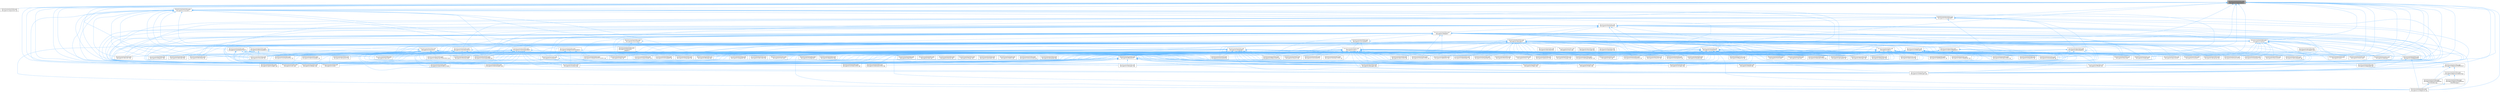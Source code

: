 digraph "/home/runner/work/doxygen/doxygen/src/arguments.h"
{
 // INTERACTIVE_SVG=YES
 // LATEX_PDF_SIZE
  bgcolor="transparent";
  edge [fontname=Helvetica,fontsize=10,labelfontname=Helvetica,labelfontsize=10];
  node [fontname=Helvetica,fontsize=10,shape=box,height=0.2,width=0.4];
  Node1 [id="Node000001",label="/home/runner/work/doxygen\l/doxygen/src/arguments.h",height=0.2,width=0.4,color="gray40", fillcolor="grey60", style="filled", fontcolor="black",tooltip=" "];
  Node1 -> Node2 [id="edge1_Node000001_Node000002",dir="back",color="steelblue1",style="solid",tooltip=" "];
  Node2 [id="Node000002",label="/home/runner/work/doxygen\l/doxygen/src/arguments.cpp",height=0.2,width=0.4,color="grey40", fillcolor="white", style="filled",URL="$d4/dd4/arguments_8cpp.html",tooltip=" "];
  Node1 -> Node3 [id="edge2_Node000001_Node000003",dir="back",color="steelblue1",style="solid",tooltip=" "];
  Node3 [id="Node000003",label="/home/runner/work/doxygen\l/doxygen/src/classdef.cpp",height=0.2,width=0.4,color="grey40", fillcolor="white", style="filled",URL="$de/d89/classdef_8cpp.html",tooltip=" "];
  Node1 -> Node4 [id="edge3_Node000001_Node000004",dir="back",color="steelblue1",style="solid",tooltip=" "];
  Node4 [id="Node000004",label="/home/runner/work/doxygen\l/doxygen/src/classdef.h",height=0.2,width=0.4,color="grey40", fillcolor="white", style="filled",URL="$d1/da6/classdef_8h.html",tooltip=" "];
  Node4 -> Node3 [id="edge4_Node000004_Node000003",dir="back",color="steelblue1",style="solid",tooltip=" "];
  Node4 -> Node5 [id="edge5_Node000004_Node000005",dir="back",color="steelblue1",style="solid",tooltip=" "];
  Node5 [id="Node000005",label="/home/runner/work/doxygen\l/doxygen/src/classlist.h",height=0.2,width=0.4,color="grey40", fillcolor="white", style="filled",URL="$d2/df8/classlist_8h.html",tooltip=" "];
  Node5 -> Node3 [id="edge6_Node000005_Node000003",dir="back",color="steelblue1",style="solid",tooltip=" "];
  Node5 -> Node6 [id="edge7_Node000005_Node000006",dir="back",color="steelblue1",style="solid",tooltip=" "];
  Node6 [id="Node000006",label="/home/runner/work/doxygen\l/doxygen/src/classlist.cpp",height=0.2,width=0.4,color="grey40", fillcolor="white", style="filled",URL="$d6/d10/classlist_8cpp.html",tooltip=" "];
  Node5 -> Node7 [id="edge8_Node000005_Node000007",dir="back",color="steelblue1",style="solid",tooltip=" "];
  Node7 [id="Node000007",label="/home/runner/work/doxygen\l/doxygen/src/code.l",height=0.2,width=0.4,color="grey40", fillcolor="white", style="filled",URL="$da/d1f/code_8l.html",tooltip=" "];
  Node5 -> Node8 [id="edge9_Node000005_Node000008",dir="back",color="steelblue1",style="solid",tooltip=" "];
  Node8 [id="Node000008",label="/home/runner/work/doxygen\l/doxygen/src/context.cpp",height=0.2,width=0.4,color="grey40", fillcolor="white", style="filled",URL="$db/d12/context_8cpp.html",tooltip=" "];
  Node5 -> Node9 [id="edge10_Node000005_Node000009",dir="back",color="steelblue1",style="solid",tooltip=" "];
  Node9 [id="Node000009",label="/home/runner/work/doxygen\l/doxygen/src/defgen.cpp",height=0.2,width=0.4,color="grey40", fillcolor="white", style="filled",URL="$d3/d17/defgen_8cpp.html",tooltip=" "];
  Node5 -> Node10 [id="edge11_Node000005_Node000010",dir="back",color="steelblue1",style="solid",tooltip=" "];
  Node10 [id="Node000010",label="/home/runner/work/doxygen\l/doxygen/src/diagram.cpp",height=0.2,width=0.4,color="grey40", fillcolor="white", style="filled",URL="$da/d0d/diagram_8cpp.html",tooltip=" "];
  Node5 -> Node11 [id="edge12_Node000005_Node000011",dir="back",color="steelblue1",style="solid",tooltip=" "];
  Node11 [id="Node000011",label="/home/runner/work/doxygen\l/doxygen/src/docbookgen.cpp",height=0.2,width=0.4,color="grey40", fillcolor="white", style="filled",URL="$d8/d29/docbookgen_8cpp.html",tooltip=" "];
  Node5 -> Node12 [id="edge13_Node000005_Node000012",dir="back",color="steelblue1",style="solid",tooltip=" "];
  Node12 [id="Node000012",label="/home/runner/work/doxygen\l/doxygen/src/docparser.cpp",height=0.2,width=0.4,color="grey40", fillcolor="white", style="filled",URL="$da/d17/docparser_8cpp.html",tooltip=" "];
  Node5 -> Node13 [id="edge14_Node000005_Node000013",dir="back",color="steelblue1",style="solid",tooltip=" "];
  Node13 [id="Node000013",label="/home/runner/work/doxygen\l/doxygen/src/dotgfxhierarchytable.cpp",height=0.2,width=0.4,color="grey40", fillcolor="white", style="filled",URL="$d4/d09/dotgfxhierarchytable_8cpp.html",tooltip=" "];
  Node5 -> Node14 [id="edge15_Node000005_Node000014",dir="back",color="steelblue1",style="solid",tooltip=" "];
  Node14 [id="Node000014",label="/home/runner/work/doxygen\l/doxygen/src/dotgroupcollaboration.cpp",height=0.2,width=0.4,color="grey40", fillcolor="white", style="filled",URL="$d1/d86/dotgroupcollaboration_8cpp.html",tooltip=" "];
  Node5 -> Node15 [id="edge16_Node000005_Node000015",dir="back",color="steelblue1",style="solid",tooltip=" "];
  Node15 [id="Node000015",label="/home/runner/work/doxygen\l/doxygen/src/doxygen.cpp",height=0.2,width=0.4,color="grey40", fillcolor="white", style="filled",URL="$dc/d98/doxygen_8cpp.html",tooltip=" "];
  Node5 -> Node16 [id="edge17_Node000005_Node000016",dir="back",color="steelblue1",style="solid",tooltip=" "];
  Node16 [id="Node000016",label="/home/runner/work/doxygen\l/doxygen/src/filedef.cpp",height=0.2,width=0.4,color="grey40", fillcolor="white", style="filled",URL="$d6/ddc/filedef_8cpp.html",tooltip=" "];
  Node5 -> Node17 [id="edge18_Node000005_Node000017",dir="back",color="steelblue1",style="solid",tooltip=" "];
  Node17 [id="Node000017",label="/home/runner/work/doxygen\l/doxygen/src/fortrancode.l",height=0.2,width=0.4,color="grey40", fillcolor="white", style="filled",URL="$d9/d5b/fortrancode_8l.html",tooltip=" "];
  Node5 -> Node18 [id="edge19_Node000005_Node000018",dir="back",color="steelblue1",style="solid",tooltip=" "];
  Node18 [id="Node000018",label="/home/runner/work/doxygen\l/doxygen/src/groupdef.cpp",height=0.2,width=0.4,color="grey40", fillcolor="white", style="filled",URL="$d6/d42/groupdef_8cpp.html",tooltip=" "];
  Node5 -> Node19 [id="edge20_Node000005_Node000019",dir="back",color="steelblue1",style="solid",tooltip=" "];
  Node19 [id="Node000019",label="/home/runner/work/doxygen\l/doxygen/src/index.cpp",height=0.2,width=0.4,color="grey40", fillcolor="white", style="filled",URL="$db/d14/index_8cpp.html",tooltip="This file contains functions for the various index pages."];
  Node5 -> Node20 [id="edge21_Node000005_Node000020",dir="back",color="steelblue1",style="solid",tooltip=" "];
  Node20 [id="Node000020",label="/home/runner/work/doxygen\l/doxygen/src/latexgen.cpp",height=0.2,width=0.4,color="grey40", fillcolor="white", style="filled",URL="$d4/d42/latexgen_8cpp.html",tooltip=" "];
  Node5 -> Node21 [id="edge22_Node000005_Node000021",dir="back",color="steelblue1",style="solid",tooltip=" "];
  Node21 [id="Node000021",label="/home/runner/work/doxygen\l/doxygen/src/namespacedef.cpp",height=0.2,width=0.4,color="grey40", fillcolor="white", style="filled",URL="$d7/d1c/namespacedef_8cpp.html",tooltip=" "];
  Node5 -> Node22 [id="edge23_Node000005_Node000022",dir="back",color="steelblue1",style="solid",tooltip=" "];
  Node22 [id="Node000022",label="/home/runner/work/doxygen\l/doxygen/src/perlmodgen.cpp",height=0.2,width=0.4,color="grey40", fillcolor="white", style="filled",URL="$de/dd0/perlmodgen_8cpp.html",tooltip=" "];
  Node5 -> Node23 [id="edge24_Node000005_Node000023",dir="back",color="steelblue1",style="solid",tooltip=" "];
  Node23 [id="Node000023",label="/home/runner/work/doxygen\l/doxygen/src/pycode.l",height=0.2,width=0.4,color="grey40", fillcolor="white", style="filled",URL="$d3/ded/pycode_8l.html",tooltip=" "];
  Node5 -> Node24 [id="edge25_Node000005_Node000024",dir="back",color="steelblue1",style="solid",tooltip=" "];
  Node24 [id="Node000024",label="/home/runner/work/doxygen\l/doxygen/src/rtfgen.cpp",height=0.2,width=0.4,color="grey40", fillcolor="white", style="filled",URL="$d0/d9c/rtfgen_8cpp.html",tooltip=" "];
  Node5 -> Node25 [id="edge26_Node000005_Node000025",dir="back",color="steelblue1",style="solid",tooltip=" "];
  Node25 [id="Node000025",label="/home/runner/work/doxygen\l/doxygen/src/searchindex_js.cpp",height=0.2,width=0.4,color="grey40", fillcolor="white", style="filled",URL="$d9/d2f/searchindex__js_8cpp.html",tooltip=" "];
  Node5 -> Node26 [id="edge27_Node000005_Node000026",dir="back",color="steelblue1",style="solid",tooltip=" "];
  Node26 [id="Node000026",label="/home/runner/work/doxygen\l/doxygen/src/util.cpp",height=0.2,width=0.4,color="grey40", fillcolor="white", style="filled",URL="$df/d2d/util_8cpp.html",tooltip=" "];
  Node5 -> Node27 [id="edge28_Node000005_Node000027",dir="back",color="steelblue1",style="solid",tooltip=" "];
  Node27 [id="Node000027",label="/home/runner/work/doxygen\l/doxygen/src/vhdldocgen.cpp",height=0.2,width=0.4,color="grey40", fillcolor="white", style="filled",URL="$de/dea/vhdldocgen_8cpp.html",tooltip=" "];
  Node5 -> Node28 [id="edge29_Node000005_Node000028",dir="back",color="steelblue1",style="solid",tooltip=" "];
  Node28 [id="Node000028",label="/home/runner/work/doxygen\l/doxygen/src/xmlgen.cpp",height=0.2,width=0.4,color="grey40", fillcolor="white", style="filled",URL="$d0/dc3/xmlgen_8cpp.html",tooltip=" "];
  Node4 -> Node29 [id="edge30_Node000004_Node000029",dir="back",color="steelblue1",style="solid",tooltip=" "];
  Node29 [id="Node000029",label="/home/runner/work/doxygen\l/doxygen/src/context.h",height=0.2,width=0.4,color="grey40", fillcolor="white", style="filled",URL="$dc/d1e/context_8h.html",tooltip=" "];
  Node29 -> Node8 [id="edge31_Node000029_Node000008",dir="back",color="steelblue1",style="solid",tooltip=" "];
  Node29 -> Node15 [id="edge32_Node000029_Node000015",dir="back",color="steelblue1",style="solid",tooltip=" "];
  Node4 -> Node10 [id="edge33_Node000004_Node000010",dir="back",color="steelblue1",style="solid",tooltip=" "];
  Node4 -> Node11 [id="edge34_Node000004_Node000011",dir="back",color="steelblue1",style="solid",tooltip=" "];
  Node4 -> Node30 [id="edge35_Node000004_Node000030",dir="back",color="steelblue1",style="solid",tooltip=" "];
  Node30 [id="Node000030",label="/home/runner/work/doxygen\l/doxygen/src/docsets.cpp",height=0.2,width=0.4,color="grey40", fillcolor="white", style="filled",URL="$d7/d8f/docsets_8cpp.html",tooltip=" "];
  Node4 -> Node31 [id="edge36_Node000004_Node000031",dir="back",color="steelblue1",style="solid",tooltip=" "];
  Node31 [id="Node000031",label="/home/runner/work/doxygen\l/doxygen/src/dotclassgraph.h",height=0.2,width=0.4,color="grey40", fillcolor="white", style="filled",URL="$d5/d04/dotclassgraph_8h.html",tooltip=" "];
  Node31 -> Node3 [id="edge37_Node000031_Node000003",dir="back",color="steelblue1",style="solid",tooltip=" "];
  Node31 -> Node8 [id="edge38_Node000031_Node000008",dir="back",color="steelblue1",style="solid",tooltip=" "];
  Node31 -> Node9 [id="edge39_Node000031_Node000009",dir="back",color="steelblue1",style="solid",tooltip=" "];
  Node31 -> Node11 [id="edge40_Node000031_Node000011",dir="back",color="steelblue1",style="solid",tooltip=" "];
  Node31 -> Node32 [id="edge41_Node000031_Node000032",dir="back",color="steelblue1",style="solid",tooltip=" "];
  Node32 [id="Node000032",label="/home/runner/work/doxygen\l/doxygen/src/dotclassgraph.cpp",height=0.2,width=0.4,color="grey40", fillcolor="white", style="filled",URL="$d4/dcd/dotclassgraph_8cpp.html",tooltip=" "];
  Node31 -> Node33 [id="edge42_Node000031_Node000033",dir="back",color="steelblue1",style="solid",tooltip=" "];
  Node33 [id="Node000033",label="/home/runner/work/doxygen\l/doxygen/src/htmlgen.cpp",height=0.2,width=0.4,color="grey40", fillcolor="white", style="filled",URL="$d8/d6e/htmlgen_8cpp.html",tooltip=" "];
  Node31 -> Node20 [id="edge43_Node000031_Node000020",dir="back",color="steelblue1",style="solid",tooltip=" "];
  Node31 -> Node24 [id="edge44_Node000031_Node000024",dir="back",color="steelblue1",style="solid",tooltip=" "];
  Node31 -> Node28 [id="edge45_Node000031_Node000028",dir="back",color="steelblue1",style="solid",tooltip=" "];
  Node4 -> Node34 [id="edge46_Node000004_Node000034",dir="back",color="steelblue1",style="solid",tooltip=" "];
  Node34 [id="Node000034",label="/home/runner/work/doxygen\l/doxygen/src/dotgfxhierarchytable.h",height=0.2,width=0.4,color="grey40", fillcolor="white", style="filled",URL="$d2/de7/dotgfxhierarchytable_8h.html",tooltip=" "];
  Node34 -> Node8 [id="edge47_Node000034_Node000008",dir="back",color="steelblue1",style="solid",tooltip=" "];
  Node34 -> Node29 [id="edge48_Node000034_Node000029",dir="back",color="steelblue1",style="solid",tooltip=" "];
  Node34 -> Node13 [id="edge49_Node000034_Node000013",dir="back",color="steelblue1",style="solid",tooltip=" "];
  Node34 -> Node33 [id="edge50_Node000034_Node000033",dir="back",color="steelblue1",style="solid",tooltip=" "];
  Node34 -> Node19 [id="edge51_Node000034_Node000019",dir="back",color="steelblue1",style="solid",tooltip=" "];
  Node4 -> Node35 [id="edge52_Node000004_Node000035",dir="back",color="steelblue1",style="solid",tooltip=" "];
  Node35 [id="Node000035",label="/home/runner/work/doxygen\l/doxygen/src/dotnode.cpp",height=0.2,width=0.4,color="grey40", fillcolor="white", style="filled",URL="$df/d58/dotnode_8cpp.html",tooltip=" "];
  Node4 -> Node16 [id="edge53_Node000004_Node000016",dir="back",color="steelblue1",style="solid",tooltip=" "];
  Node4 -> Node36 [id="edge54_Node000004_Node000036",dir="back",color="steelblue1",style="solid",tooltip=" "];
  Node36 [id="Node000036",label="/home/runner/work/doxygen\l/doxygen/src/ftvhelp.cpp",height=0.2,width=0.4,color="grey40", fillcolor="white", style="filled",URL="$db/d41/ftvhelp_8cpp.html",tooltip=" "];
  Node4 -> Node18 [id="edge55_Node000004_Node000018",dir="back",color="steelblue1",style="solid",tooltip=" "];
  Node4 -> Node37 [id="edge56_Node000004_Node000037",dir="back",color="steelblue1",style="solid",tooltip=" "];
  Node37 [id="Node000037",label="/home/runner/work/doxygen\l/doxygen/src/memberdef.h",height=0.2,width=0.4,color="grey40", fillcolor="white", style="filled",URL="$d4/d46/memberdef_8h.html",tooltip=" "];
  Node37 -> Node11 [id="edge57_Node000037_Node000011",dir="back",color="steelblue1",style="solid",tooltip=" "];
  Node37 -> Node30 [id="edge58_Node000037_Node000030",dir="back",color="steelblue1",style="solid",tooltip=" "];
  Node37 -> Node38 [id="edge59_Node000037_Node000038",dir="back",color="steelblue1",style="solid",tooltip=" "];
  Node38 [id="Node000038",label="/home/runner/work/doxygen\l/doxygen/src/dotcallgraph.h",height=0.2,width=0.4,color="grey40", fillcolor="white", style="filled",URL="$dc/dcf/dotcallgraph_8h.html",tooltip=" "];
  Node38 -> Node8 [id="edge60_Node000038_Node000008",dir="back",color="steelblue1",style="solid",tooltip=" "];
  Node38 -> Node11 [id="edge61_Node000038_Node000011",dir="back",color="steelblue1",style="solid",tooltip=" "];
  Node38 -> Node39 [id="edge62_Node000038_Node000039",dir="back",color="steelblue1",style="solid",tooltip=" "];
  Node39 [id="Node000039",label="/home/runner/work/doxygen\l/doxygen/src/dotcallgraph.cpp",height=0.2,width=0.4,color="grey40", fillcolor="white", style="filled",URL="$d4/dd5/dotcallgraph_8cpp.html",tooltip=" "];
  Node38 -> Node33 [id="edge63_Node000038_Node000033",dir="back",color="steelblue1",style="solid",tooltip=" "];
  Node38 -> Node20 [id="edge64_Node000038_Node000020",dir="back",color="steelblue1",style="solid",tooltip=" "];
  Node38 -> Node40 [id="edge65_Node000038_Node000040",dir="back",color="steelblue1",style="solid",tooltip=" "];
  Node40 [id="Node000040",label="/home/runner/work/doxygen\l/doxygen/src/memberdef.cpp",height=0.2,width=0.4,color="grey40", fillcolor="white", style="filled",URL="$d0/d72/memberdef_8cpp.html",tooltip=" "];
  Node38 -> Node24 [id="edge66_Node000038_Node000024",dir="back",color="steelblue1",style="solid",tooltip=" "];
  Node37 -> Node16 [id="edge67_Node000037_Node000016",dir="back",color="steelblue1",style="solid",tooltip=" "];
  Node37 -> Node41 [id="edge68_Node000037_Node000041",dir="back",color="steelblue1",style="solid",tooltip=" "];
  Node41 [id="Node000041",label="/home/runner/work/doxygen\l/doxygen/src/htmldocvisitor.cpp",height=0.2,width=0.4,color="grey40", fillcolor="white", style="filled",URL="$da/db0/htmldocvisitor_8cpp.html",tooltip=" "];
  Node37 -> Node42 [id="edge69_Node000037_Node000042",dir="back",color="steelblue1",style="solid",tooltip=" "];
  Node42 [id="Node000042",label="/home/runner/work/doxygen\l/doxygen/src/htmlhelp.cpp",height=0.2,width=0.4,color="grey40", fillcolor="white", style="filled",URL="$d3/d4b/htmlhelp_8cpp.html",tooltip=" "];
  Node37 -> Node40 [id="edge70_Node000037_Node000040",dir="back",color="steelblue1",style="solid",tooltip=" "];
  Node37 -> Node43 [id="edge71_Node000037_Node000043",dir="back",color="steelblue1",style="solid",tooltip=" "];
  Node43 [id="Node000043",label="/home/runner/work/doxygen\l/doxygen/src/memberlist.h",height=0.2,width=0.4,color="grey40", fillcolor="white", style="filled",URL="$dd/d78/memberlist_8h.html",tooltip=" "];
  Node43 -> Node3 [id="edge72_Node000043_Node000003",dir="back",color="steelblue1",style="solid",tooltip=" "];
  Node43 -> Node29 [id="edge73_Node000043_Node000029",dir="back",color="steelblue1",style="solid",tooltip=" "];
  Node43 -> Node9 [id="edge74_Node000043_Node000009",dir="back",color="steelblue1",style="solid",tooltip=" "];
  Node43 -> Node44 [id="edge75_Node000043_Node000044",dir="back",color="steelblue1",style="solid",tooltip=" "];
  Node44 [id="Node000044",label="/home/runner/work/doxygen\l/doxygen/src/definition.cpp",height=0.2,width=0.4,color="grey40", fillcolor="white", style="filled",URL="$d3/dea/definition_8cpp.html",tooltip=" "];
  Node43 -> Node11 [id="edge76_Node000043_Node000011",dir="back",color="steelblue1",style="solid",tooltip=" "];
  Node43 -> Node39 [id="edge77_Node000043_Node000039",dir="back",color="steelblue1",style="solid",tooltip=" "];
  Node43 -> Node35 [id="edge78_Node000043_Node000035",dir="back",color="steelblue1",style="solid",tooltip=" "];
  Node43 -> Node15 [id="edge79_Node000043_Node000015",dir="back",color="steelblue1",style="solid",tooltip=" "];
  Node43 -> Node45 [id="edge80_Node000043_Node000045",dir="back",color="steelblue1",style="solid",tooltip=" "];
  Node45 [id="Node000045",label="/home/runner/work/doxygen\l/doxygen/src/doxygen.h",height=0.2,width=0.4,color="grey40", fillcolor="white", style="filled",URL="$d1/da1/doxygen_8h.html",tooltip=" "];
  Node45 -> Node3 [id="edge81_Node000045_Node000003",dir="back",color="steelblue1",style="solid",tooltip=" "];
  Node45 -> Node6 [id="edge82_Node000045_Node000006",dir="back",color="steelblue1",style="solid",tooltip=" "];
  Node45 -> Node7 [id="edge83_Node000045_Node000007",dir="back",color="steelblue1",style="solid",tooltip=" "];
  Node45 -> Node46 [id="edge84_Node000045_Node000046",dir="back",color="steelblue1",style="solid",tooltip=" "];
  Node46 [id="Node000046",label="/home/runner/work/doxygen\l/doxygen/src/commentcnv.l",height=0.2,width=0.4,color="grey40", fillcolor="white", style="filled",URL="$d0/d47/commentcnv_8l.html",tooltip=" "];
  Node45 -> Node47 [id="edge85_Node000045_Node000047",dir="back",color="steelblue1",style="solid",tooltip=" "];
  Node47 [id="Node000047",label="/home/runner/work/doxygen\l/doxygen/src/commentscan.l",height=0.2,width=0.4,color="grey40", fillcolor="white", style="filled",URL="$d7/d5f/commentscan_8l.html",tooltip=" "];
  Node45 -> Node48 [id="edge86_Node000045_Node000048",dir="back",color="steelblue1",style="solid",tooltip=" "];
  Node48 [id="Node000048",label="/home/runner/work/doxygen\l/doxygen/src/conceptdef.cpp",height=0.2,width=0.4,color="grey40", fillcolor="white", style="filled",URL="$d8/d0a/conceptdef_8cpp.html",tooltip=" "];
  Node45 -> Node8 [id="edge87_Node000045_Node000008",dir="back",color="steelblue1",style="solid",tooltip=" "];
  Node45 -> Node9 [id="edge88_Node000045_Node000009",dir="back",color="steelblue1",style="solid",tooltip=" "];
  Node45 -> Node44 [id="edge89_Node000045_Node000044",dir="back",color="steelblue1",style="solid",tooltip=" "];
  Node45 -> Node10 [id="edge90_Node000045_Node000010",dir="back",color="steelblue1",style="solid",tooltip=" "];
  Node45 -> Node49 [id="edge91_Node000045_Node000049",dir="back",color="steelblue1",style="solid",tooltip=" "];
  Node49 [id="Node000049",label="/home/runner/work/doxygen\l/doxygen/src/dirdef.cpp",height=0.2,width=0.4,color="grey40", fillcolor="white", style="filled",URL="$d8/d52/dirdef_8cpp.html",tooltip=" "];
  Node45 -> Node11 [id="edge92_Node000045_Node000011",dir="back",color="steelblue1",style="solid",tooltip=" "];
  Node45 -> Node50 [id="edge93_Node000045_Node000050",dir="back",color="steelblue1",style="solid",tooltip=" "];
  Node50 [id="Node000050",label="/home/runner/work/doxygen\l/doxygen/src/docbookvisitor.cpp",height=0.2,width=0.4,color="grey40", fillcolor="white", style="filled",URL="$dc/d05/docbookvisitor_8cpp.html",tooltip=" "];
  Node45 -> Node51 [id="edge94_Node000045_Node000051",dir="back",color="steelblue1",style="solid",tooltip=" "];
  Node51 [id="Node000051",label="/home/runner/work/doxygen\l/doxygen/src/docgroup.cpp",height=0.2,width=0.4,color="grey40", fillcolor="white", style="filled",URL="$d3/d36/docgroup_8cpp.html",tooltip=" "];
  Node45 -> Node52 [id="edge95_Node000045_Node000052",dir="back",color="steelblue1",style="solid",tooltip=" "];
  Node52 [id="Node000052",label="/home/runner/work/doxygen\l/doxygen/src/docnode.cpp",height=0.2,width=0.4,color="grey40", fillcolor="white", style="filled",URL="$d0/d2b/docnode_8cpp.html",tooltip=" "];
  Node45 -> Node12 [id="edge96_Node000045_Node000012",dir="back",color="steelblue1",style="solid",tooltip=" "];
  Node45 -> Node30 [id="edge97_Node000045_Node000030",dir="back",color="steelblue1",style="solid",tooltip=" "];
  Node45 -> Node53 [id="edge98_Node000045_Node000053",dir="back",color="steelblue1",style="solid",tooltip=" "];
  Node53 [id="Node000053",label="/home/runner/work/doxygen\l/doxygen/src/doctokenizer.l",height=0.2,width=0.4,color="grey40", fillcolor="white", style="filled",URL="$d1/d39/doctokenizer_8l.html",tooltip=" "];
  Node45 -> Node54 [id="edge99_Node000045_Node000054",dir="back",color="steelblue1",style="solid",tooltip=" "];
  Node54 [id="Node000054",label="/home/runner/work/doxygen\l/doxygen/src/docvisitor.cpp",height=0.2,width=0.4,color="grey40", fillcolor="white", style="filled",URL="$da/d39/docvisitor_8cpp.html",tooltip=" "];
  Node45 -> Node55 [id="edge100_Node000045_Node000055",dir="back",color="steelblue1",style="solid",tooltip=" "];
  Node55 [id="Node000055",label="/home/runner/work/doxygen\l/doxygen/src/dot.cpp",height=0.2,width=0.4,color="grey40", fillcolor="white", style="filled",URL="$de/daa/dot_8cpp.html",tooltip=" "];
  Node45 -> Node56 [id="edge101_Node000045_Node000056",dir="back",color="steelblue1",style="solid",tooltip=" "];
  Node56 [id="Node000056",label="/home/runner/work/doxygen\l/doxygen/src/dot.h",height=0.2,width=0.4,color="grey40", fillcolor="white", style="filled",URL="$d6/d4a/dot_8h.html",tooltip=" "];
  Node56 -> Node3 [id="edge102_Node000056_Node000003",dir="back",color="steelblue1",style="solid",tooltip=" "];
  Node56 -> Node8 [id="edge103_Node000056_Node000008",dir="back",color="steelblue1",style="solid",tooltip=" "];
  Node56 -> Node9 [id="edge104_Node000056_Node000009",dir="back",color="steelblue1",style="solid",tooltip=" "];
  Node56 -> Node49 [id="edge105_Node000056_Node000049",dir="back",color="steelblue1",style="solid",tooltip=" "];
  Node56 -> Node11 [id="edge106_Node000056_Node000011",dir="back",color="steelblue1",style="solid",tooltip=" "];
  Node56 -> Node50 [id="edge107_Node000056_Node000050",dir="back",color="steelblue1",style="solid",tooltip=" "];
  Node56 -> Node55 [id="edge108_Node000056_Node000055",dir="back",color="steelblue1",style="solid",tooltip=" "];
  Node56 -> Node57 [id="edge109_Node000056_Node000057",dir="back",color="steelblue1",style="solid",tooltip=" "];
  Node57 [id="Node000057",label="/home/runner/work/doxygen\l/doxygen/src/dotfilepatcher.cpp",height=0.2,width=0.4,color="grey40", fillcolor="white", style="filled",URL="$d9/d92/dotfilepatcher_8cpp.html",tooltip=" "];
  Node56 -> Node58 [id="edge110_Node000056_Node000058",dir="back",color="steelblue1",style="solid",tooltip=" "];
  Node58 [id="Node000058",label="/home/runner/work/doxygen\l/doxygen/src/dotgraph.cpp",height=0.2,width=0.4,color="grey40", fillcolor="white", style="filled",URL="$de/d45/dotgraph_8cpp.html",tooltip=" "];
  Node56 -> Node59 [id="edge111_Node000056_Node000059",dir="back",color="steelblue1",style="solid",tooltip=" "];
  Node59 [id="Node000059",label="/home/runner/work/doxygen\l/doxygen/src/dotlegendgraph.cpp",height=0.2,width=0.4,color="grey40", fillcolor="white", style="filled",URL="$d4/d33/dotlegendgraph_8cpp.html",tooltip=" "];
  Node56 -> Node60 [id="edge112_Node000056_Node000060",dir="back",color="steelblue1",style="solid",tooltip=" "];
  Node60 [id="Node000060",label="/home/runner/work/doxygen\l/doxygen/src/dotrunner.cpp",height=0.2,width=0.4,color="grey40", fillcolor="white", style="filled",URL="$d1/dfe/dotrunner_8cpp.html",tooltip=" "];
  Node56 -> Node15 [id="edge113_Node000056_Node000015",dir="back",color="steelblue1",style="solid",tooltip=" "];
  Node56 -> Node16 [id="edge114_Node000056_Node000016",dir="back",color="steelblue1",style="solid",tooltip=" "];
  Node56 -> Node18 [id="edge115_Node000056_Node000018",dir="back",color="steelblue1",style="solid",tooltip=" "];
  Node56 -> Node41 [id="edge116_Node000056_Node000041",dir="back",color="steelblue1",style="solid",tooltip=" "];
  Node56 -> Node33 [id="edge117_Node000056_Node000033",dir="back",color="steelblue1",style="solid",tooltip=" "];
  Node56 -> Node19 [id="edge118_Node000056_Node000019",dir="back",color="steelblue1",style="solid",tooltip=" "];
  Node56 -> Node61 [id="edge119_Node000056_Node000061",dir="back",color="steelblue1",style="solid",tooltip=" "];
  Node61 [id="Node000061",label="/home/runner/work/doxygen\l/doxygen/src/latexdocvisitor.cpp",height=0.2,width=0.4,color="grey40", fillcolor="white", style="filled",URL="$d1/d4e/latexdocvisitor_8cpp.html",tooltip=" "];
  Node56 -> Node20 [id="edge120_Node000056_Node000020",dir="back",color="steelblue1",style="solid",tooltip=" "];
  Node56 -> Node62 [id="edge121_Node000056_Node000062",dir="back",color="steelblue1",style="solid",tooltip=" "];
  Node62 [id="Node000062",label="/home/runner/work/doxygen\l/doxygen/src/mandocvisitor.cpp",height=0.2,width=0.4,color="grey40", fillcolor="white", style="filled",URL="$d8/dde/mandocvisitor_8cpp.html",tooltip=" "];
  Node56 -> Node40 [id="edge122_Node000056_Node000040",dir="back",color="steelblue1",style="solid",tooltip=" "];
  Node56 -> Node63 [id="edge123_Node000056_Node000063",dir="back",color="steelblue1",style="solid",tooltip=" "];
  Node63 [id="Node000063",label="/home/runner/work/doxygen\l/doxygen/src/rtfdocvisitor.cpp",height=0.2,width=0.4,color="grey40", fillcolor="white", style="filled",URL="$de/d9a/rtfdocvisitor_8cpp.html",tooltip=" "];
  Node56 -> Node24 [id="edge124_Node000056_Node000024",dir="back",color="steelblue1",style="solid",tooltip=" "];
  Node56 -> Node64 [id="edge125_Node000056_Node000064",dir="back",color="steelblue1",style="solid",tooltip=" "];
  Node64 [id="Node000064",label="/home/runner/work/doxygen\l/doxygen/src/xmldocvisitor.cpp",height=0.2,width=0.4,color="grey40", fillcolor="white", style="filled",URL="$dd/db6/xmldocvisitor_8cpp.html",tooltip=" "];
  Node56 -> Node28 [id="edge126_Node000056_Node000028",dir="back",color="steelblue1",style="solid",tooltip=" "];
  Node45 -> Node65 [id="edge127_Node000045_Node000065",dir="back",color="steelblue1",style="solid",tooltip=" "];
  Node65 [id="Node000065",label="/home/runner/work/doxygen\l/doxygen/src/dotdirdeps.cpp",height=0.2,width=0.4,color="grey40", fillcolor="white", style="filled",URL="$da/d45/dotdirdeps_8cpp.html",tooltip=" "];
  Node45 -> Node57 [id="edge128_Node000045_Node000057",dir="back",color="steelblue1",style="solid",tooltip=" "];
  Node45 -> Node13 [id="edge129_Node000045_Node000013",dir="back",color="steelblue1",style="solid",tooltip=" "];
  Node45 -> Node58 [id="edge130_Node000045_Node000058",dir="back",color="steelblue1",style="solid",tooltip=" "];
  Node45 -> Node14 [id="edge131_Node000045_Node000014",dir="back",color="steelblue1",style="solid",tooltip=" "];
  Node45 -> Node59 [id="edge132_Node000045_Node000059",dir="back",color="steelblue1",style="solid",tooltip=" "];
  Node45 -> Node35 [id="edge133_Node000045_Node000035",dir="back",color="steelblue1",style="solid",tooltip=" "];
  Node45 -> Node60 [id="edge134_Node000045_Node000060",dir="back",color="steelblue1",style="solid",tooltip=" "];
  Node45 -> Node15 [id="edge135_Node000045_Node000015",dir="back",color="steelblue1",style="solid",tooltip=" "];
  Node45 -> Node66 [id="edge136_Node000045_Node000066",dir="back",color="steelblue1",style="solid",tooltip=" "];
  Node66 [id="Node000066",label="/home/runner/work/doxygen\l/doxygen/src/eclipsehelp.cpp",height=0.2,width=0.4,color="grey40", fillcolor="white", style="filled",URL="$d8/d56/eclipsehelp_8cpp.html",tooltip=" "];
  Node45 -> Node67 [id="edge137_Node000045_Node000067",dir="back",color="steelblue1",style="solid",tooltip=" "];
  Node67 [id="Node000067",label="/home/runner/work/doxygen\l/doxygen/src/entry.cpp",height=0.2,width=0.4,color="grey40", fillcolor="white", style="filled",URL="$d2/dd2/entry_8cpp.html",tooltip=" "];
  Node45 -> Node16 [id="edge138_Node000045_Node000016",dir="back",color="steelblue1",style="solid",tooltip=" "];
  Node45 -> Node68 [id="edge139_Node000045_Node000068",dir="back",color="steelblue1",style="solid",tooltip=" "];
  Node68 [id="Node000068",label="/home/runner/work/doxygen\l/doxygen/src/formula.cpp",height=0.2,width=0.4,color="grey40", fillcolor="white", style="filled",URL="$d7/d5b/formula_8cpp.html",tooltip=" "];
  Node45 -> Node17 [id="edge140_Node000045_Node000017",dir="back",color="steelblue1",style="solid",tooltip=" "];
  Node45 -> Node69 [id="edge141_Node000045_Node000069",dir="back",color="steelblue1",style="solid",tooltip=" "];
  Node69 [id="Node000069",label="/home/runner/work/doxygen\l/doxygen/src/fortranscanner.l",height=0.2,width=0.4,color="grey40", fillcolor="white", style="filled",URL="$dd/d00/fortranscanner_8l.html",tooltip=" "];
  Node45 -> Node36 [id="edge142_Node000045_Node000036",dir="back",color="steelblue1",style="solid",tooltip=" "];
  Node45 -> Node18 [id="edge143_Node000045_Node000018",dir="back",color="steelblue1",style="solid",tooltip=" "];
  Node45 -> Node41 [id="edge144_Node000045_Node000041",dir="back",color="steelblue1",style="solid",tooltip=" "];
  Node45 -> Node33 [id="edge145_Node000045_Node000033",dir="back",color="steelblue1",style="solid",tooltip=" "];
  Node45 -> Node42 [id="edge146_Node000045_Node000042",dir="back",color="steelblue1",style="solid",tooltip=" "];
  Node45 -> Node19 [id="edge147_Node000045_Node000019",dir="back",color="steelblue1",style="solid",tooltip=" "];
  Node45 -> Node61 [id="edge148_Node000045_Node000061",dir="back",color="steelblue1",style="solid",tooltip=" "];
  Node45 -> Node20 [id="edge149_Node000045_Node000020",dir="back",color="steelblue1",style="solid",tooltip=" "];
  Node45 -> Node70 [id="edge150_Node000045_Node000070",dir="back",color="steelblue1",style="solid",tooltip=" "];
  Node70 [id="Node000070",label="/home/runner/work/doxygen\l/doxygen/src/layout.cpp",height=0.2,width=0.4,color="grey40", fillcolor="white", style="filled",URL="$db/d16/layout_8cpp.html",tooltip=" "];
  Node45 -> Node71 [id="edge151_Node000045_Node000071",dir="back",color="steelblue1",style="solid",tooltip=" "];
  Node71 [id="Node000071",label="/home/runner/work/doxygen\l/doxygen/src/lexcode.l",height=0.2,width=0.4,color="grey40", fillcolor="white", style="filled",URL="$d0/d7e/lexcode_8l.html",tooltip=" "];
  Node45 -> Node72 [id="edge152_Node000045_Node000072",dir="back",color="steelblue1",style="solid",tooltip=" "];
  Node72 [id="Node000072",label="/home/runner/work/doxygen\l/doxygen/src/main.cpp",height=0.2,width=0.4,color="grey40", fillcolor="white", style="filled",URL="$df/d0a/main_8cpp.html",tooltip="main entry point for doxygen"];
  Node45 -> Node62 [id="edge153_Node000045_Node000062",dir="back",color="steelblue1",style="solid",tooltip=" "];
  Node45 -> Node73 [id="edge154_Node000045_Node000073",dir="back",color="steelblue1",style="solid",tooltip=" "];
  Node73 [id="Node000073",label="/home/runner/work/doxygen\l/doxygen/src/mangen.cpp",height=0.2,width=0.4,color="grey40", fillcolor="white", style="filled",URL="$d7/de7/mangen_8cpp.html",tooltip=" "];
  Node45 -> Node74 [id="edge155_Node000045_Node000074",dir="back",color="steelblue1",style="solid",tooltip=" "];
  Node74 [id="Node000074",label="/home/runner/work/doxygen\l/doxygen/src/markdown.cpp",height=0.2,width=0.4,color="grey40", fillcolor="white", style="filled",URL="$de/d04/markdown_8cpp.html",tooltip=" "];
  Node45 -> Node40 [id="edge156_Node000045_Node000040",dir="back",color="steelblue1",style="solid",tooltip=" "];
  Node45 -> Node75 [id="edge157_Node000045_Node000075",dir="back",color="steelblue1",style="solid",tooltip=" "];
  Node75 [id="Node000075",label="/home/runner/work/doxygen\l/doxygen/src/membergroup.cpp",height=0.2,width=0.4,color="grey40", fillcolor="white", style="filled",URL="$d6/d18/membergroup_8cpp.html",tooltip=" "];
  Node45 -> Node76 [id="edge158_Node000045_Node000076",dir="back",color="steelblue1",style="solid",tooltip=" "];
  Node76 [id="Node000076",label="/home/runner/work/doxygen\l/doxygen/src/memberlist.cpp",height=0.2,width=0.4,color="grey40", fillcolor="white", style="filled",URL="$d0/d14/memberlist_8cpp.html",tooltip=" "];
  Node45 -> Node77 [id="edge159_Node000045_Node000077",dir="back",color="steelblue1",style="solid",tooltip=" "];
  Node77 [id="Node000077",label="/home/runner/work/doxygen\l/doxygen/src/message.cpp",height=0.2,width=0.4,color="grey40", fillcolor="white", style="filled",URL="$d8/d6a/message_8cpp.html",tooltip=" "];
  Node45 -> Node78 [id="edge160_Node000045_Node000078",dir="back",color="steelblue1",style="solid",tooltip=" "];
  Node78 [id="Node000078",label="/home/runner/work/doxygen\l/doxygen/src/msc.cpp",height=0.2,width=0.4,color="grey40", fillcolor="white", style="filled",URL="$db/d33/msc_8cpp.html",tooltip=" "];
  Node45 -> Node21 [id="edge161_Node000045_Node000021",dir="back",color="steelblue1",style="solid",tooltip=" "];
  Node45 -> Node79 [id="edge162_Node000045_Node000079",dir="back",color="steelblue1",style="solid",tooltip=" "];
  Node79 [id="Node000079",label="/home/runner/work/doxygen\l/doxygen/src/outputgen.cpp",height=0.2,width=0.4,color="grey40", fillcolor="white", style="filled",URL="$d0/d17/outputgen_8cpp.html",tooltip=" "];
  Node45 -> Node80 [id="edge163_Node000045_Node000080",dir="back",color="steelblue1",style="solid",tooltip=" "];
  Node80 [id="Node000080",label="/home/runner/work/doxygen\l/doxygen/src/outputlist.cpp",height=0.2,width=0.4,color="grey40", fillcolor="white", style="filled",URL="$db/dd8/outputlist_8cpp.html",tooltip=" "];
  Node45 -> Node81 [id="edge164_Node000045_Node000081",dir="back",color="steelblue1",style="solid",tooltip=" "];
  Node81 [id="Node000081",label="/home/runner/work/doxygen\l/doxygen/src/outputlist.h",height=0.2,width=0.4,color="grey40", fillcolor="white", style="filled",URL="$d2/db9/outputlist_8h.html",tooltip=" "];
  Node81 -> Node3 [id="edge165_Node000081_Node000003",dir="back",color="steelblue1",style="solid",tooltip=" "];
  Node81 -> Node6 [id="edge166_Node000081_Node000006",dir="back",color="steelblue1",style="solid",tooltip=" "];
  Node81 -> Node7 [id="edge167_Node000081_Node000007",dir="back",color="steelblue1",style="solid",tooltip=" "];
  Node81 -> Node48 [id="edge168_Node000081_Node000048",dir="back",color="steelblue1",style="solid",tooltip=" "];
  Node81 -> Node8 [id="edge169_Node000081_Node000008",dir="back",color="steelblue1",style="solid",tooltip=" "];
  Node81 -> Node44 [id="edge170_Node000081_Node000044",dir="back",color="steelblue1",style="solid",tooltip=" "];
  Node81 -> Node49 [id="edge171_Node000081_Node000049",dir="back",color="steelblue1",style="solid",tooltip=" "];
  Node81 -> Node11 [id="edge172_Node000081_Node000011",dir="back",color="steelblue1",style="solid",tooltip=" "];
  Node81 -> Node15 [id="edge173_Node000081_Node000015",dir="back",color="steelblue1",style="solid",tooltip=" "];
  Node81 -> Node16 [id="edge174_Node000081_Node000016",dir="back",color="steelblue1",style="solid",tooltip=" "];
  Node81 -> Node82 [id="edge175_Node000081_Node000082",dir="back",color="steelblue1",style="solid",tooltip=" "];
  Node82 [id="Node000082",label="/home/runner/work/doxygen\l/doxygen/src/fileparser.cpp",height=0.2,width=0.4,color="grey40", fillcolor="white", style="filled",URL="$d9/d74/fileparser_8cpp.html",tooltip=" "];
  Node81 -> Node17 [id="edge176_Node000081_Node000017",dir="back",color="steelblue1",style="solid",tooltip=" "];
  Node81 -> Node36 [id="edge177_Node000081_Node000036",dir="back",color="steelblue1",style="solid",tooltip=" "];
  Node81 -> Node18 [id="edge178_Node000081_Node000018",dir="back",color="steelblue1",style="solid",tooltip=" "];
  Node81 -> Node41 [id="edge179_Node000081_Node000041",dir="back",color="steelblue1",style="solid",tooltip=" "];
  Node81 -> Node33 [id="edge180_Node000081_Node000033",dir="back",color="steelblue1",style="solid",tooltip=" "];
  Node81 -> Node19 [id="edge181_Node000081_Node000019",dir="back",color="steelblue1",style="solid",tooltip=" "];
  Node81 -> Node61 [id="edge182_Node000081_Node000061",dir="back",color="steelblue1",style="solid",tooltip=" "];
  Node81 -> Node20 [id="edge183_Node000081_Node000020",dir="back",color="steelblue1",style="solid",tooltip=" "];
  Node81 -> Node71 [id="edge184_Node000081_Node000071",dir="back",color="steelblue1",style="solid",tooltip=" "];
  Node81 -> Node73 [id="edge185_Node000081_Node000073",dir="back",color="steelblue1",style="solid",tooltip=" "];
  Node81 -> Node40 [id="edge186_Node000081_Node000040",dir="back",color="steelblue1",style="solid",tooltip=" "];
  Node81 -> Node75 [id="edge187_Node000081_Node000075",dir="back",color="steelblue1",style="solid",tooltip=" "];
  Node81 -> Node76 [id="edge188_Node000081_Node000076",dir="back",color="steelblue1",style="solid",tooltip=" "];
  Node81 -> Node21 [id="edge189_Node000081_Node000021",dir="back",color="steelblue1",style="solid",tooltip=" "];
  Node81 -> Node80 [id="edge190_Node000081_Node000080",dir="back",color="steelblue1",style="solid",tooltip=" "];
  Node81 -> Node83 [id="edge191_Node000081_Node000083",dir="back",color="steelblue1",style="solid",tooltip=" "];
  Node83 [id="Node000083",label="/home/runner/work/doxygen\l/doxygen/src/pagedef.cpp",height=0.2,width=0.4,color="grey40", fillcolor="white", style="filled",URL="$d9/db4/pagedef_8cpp.html",tooltip=" "];
  Node81 -> Node23 [id="edge192_Node000081_Node000023",dir="back",color="steelblue1",style="solid",tooltip=" "];
  Node81 -> Node24 [id="edge193_Node000081_Node000024",dir="back",color="steelblue1",style="solid",tooltip=" "];
  Node81 -> Node84 [id="edge194_Node000081_Node000084",dir="back",color="steelblue1",style="solid",tooltip=" "];
  Node84 [id="Node000084",label="/home/runner/work/doxygen\l/doxygen/src/sqlcode.l",height=0.2,width=0.4,color="grey40", fillcolor="white", style="filled",URL="$d2/dda/sqlcode_8l.html",tooltip=" "];
  Node81 -> Node85 [id="edge195_Node000081_Node000085",dir="back",color="steelblue1",style="solid",tooltip=" "];
  Node85 [id="Node000085",label="/home/runner/work/doxygen\l/doxygen/src/tooltip.cpp",height=0.2,width=0.4,color="grey40", fillcolor="white", style="filled",URL="$d7/d56/tooltip_8cpp.html",tooltip=" "];
  Node81 -> Node26 [id="edge196_Node000081_Node000026",dir="back",color="steelblue1",style="solid",tooltip=" "];
  Node81 -> Node86 [id="edge197_Node000081_Node000086",dir="back",color="steelblue1",style="solid",tooltip=" "];
  Node86 [id="Node000086",label="/home/runner/work/doxygen\l/doxygen/src/vhdlcode.l",height=0.2,width=0.4,color="grey40", fillcolor="white", style="filled",URL="$d5/d6a/vhdlcode_8l.html",tooltip=" "];
  Node81 -> Node27 [id="edge198_Node000081_Node000027",dir="back",color="steelblue1",style="solid",tooltip=" "];
  Node81 -> Node87 [id="edge199_Node000081_Node000087",dir="back",color="steelblue1",style="solid",tooltip=" "];
  Node87 [id="Node000087",label="/home/runner/work/doxygen\l/doxygen/src/vhdljjparser.cpp",height=0.2,width=0.4,color="grey40", fillcolor="white", style="filled",URL="$d1/d86/vhdljjparser_8cpp.html",tooltip=" "];
  Node81 -> Node88 [id="edge200_Node000081_Node000088",dir="back",color="steelblue1",style="solid",tooltip=" "];
  Node88 [id="Node000088",label="/home/runner/work/doxygen\l/doxygen/src/xmlcode.l",height=0.2,width=0.4,color="grey40", fillcolor="white", style="filled",URL="$dc/dc1/xmlcode_8l.html",tooltip=" "];
  Node81 -> Node28 [id="edge201_Node000081_Node000028",dir="back",color="steelblue1",style="solid",tooltip=" "];
  Node45 -> Node83 [id="edge202_Node000045_Node000083",dir="back",color="steelblue1",style="solid",tooltip=" "];
  Node45 -> Node22 [id="edge203_Node000045_Node000022",dir="back",color="steelblue1",style="solid",tooltip=" "];
  Node45 -> Node89 [id="edge204_Node000045_Node000089",dir="back",color="steelblue1",style="solid",tooltip=" "];
  Node89 [id="Node000089",label="/home/runner/work/doxygen\l/doxygen/src/plantuml.cpp",height=0.2,width=0.4,color="grey40", fillcolor="white", style="filled",URL="$d7/d5b/plantuml_8cpp.html",tooltip=" "];
  Node45 -> Node90 [id="edge205_Node000045_Node000090",dir="back",color="steelblue1",style="solid",tooltip=" "];
  Node90 [id="Node000090",label="/home/runner/work/doxygen\l/doxygen/src/pre.l",height=0.2,width=0.4,color="grey40", fillcolor="white", style="filled",URL="$d0/da7/pre_8l.html",tooltip=" "];
  Node45 -> Node23 [id="edge206_Node000045_Node000023",dir="back",color="steelblue1",style="solid",tooltip=" "];
  Node45 -> Node91 [id="edge207_Node000045_Node000091",dir="back",color="steelblue1",style="solid",tooltip=" "];
  Node91 [id="Node000091",label="/home/runner/work/doxygen\l/doxygen/src/pyscanner.l",height=0.2,width=0.4,color="grey40", fillcolor="white", style="filled",URL="$de/d2b/pyscanner_8l.html",tooltip=" "];
  Node45 -> Node92 [id="edge208_Node000045_Node000092",dir="back",color="steelblue1",style="solid",tooltip=" "];
  Node92 [id="Node000092",label="/home/runner/work/doxygen\l/doxygen/src/qhp.cpp",height=0.2,width=0.4,color="grey40", fillcolor="white", style="filled",URL="$d9/d45/qhp_8cpp.html",tooltip=" "];
  Node45 -> Node63 [id="edge209_Node000045_Node000063",dir="back",color="steelblue1",style="solid",tooltip=" "];
  Node45 -> Node24 [id="edge210_Node000045_Node000024",dir="back",color="steelblue1",style="solid",tooltip=" "];
  Node45 -> Node93 [id="edge211_Node000045_Node000093",dir="back",color="steelblue1",style="solid",tooltip=" "];
  Node93 [id="Node000093",label="/home/runner/work/doxygen\l/doxygen/src/scanner.l",height=0.2,width=0.4,color="grey40", fillcolor="white", style="filled",URL="$da/d11/scanner_8l.html",tooltip=" "];
  Node45 -> Node94 [id="edge212_Node000045_Node000094",dir="back",color="steelblue1",style="solid",tooltip=" "];
  Node94 [id="Node000094",label="/home/runner/work/doxygen\l/doxygen/src/searchindex.cpp",height=0.2,width=0.4,color="grey40", fillcolor="white", style="filled",URL="$d7/d79/searchindex_8cpp.html",tooltip=" "];
  Node45 -> Node25 [id="edge213_Node000045_Node000025",dir="back",color="steelblue1",style="solid",tooltip=" "];
  Node45 -> Node84 [id="edge214_Node000045_Node000084",dir="back",color="steelblue1",style="solid",tooltip=" "];
  Node45 -> Node95 [id="edge215_Node000045_Node000095",dir="back",color="steelblue1",style="solid",tooltip=" "];
  Node95 [id="Node000095",label="/home/runner/work/doxygen\l/doxygen/src/symbolresolver.cpp",height=0.2,width=0.4,color="grey40", fillcolor="white", style="filled",URL="$d2/d99/symbolresolver_8cpp.html",tooltip=" "];
  Node45 -> Node96 [id="edge216_Node000045_Node000096",dir="back",color="steelblue1",style="solid",tooltip=" "];
  Node96 [id="Node000096",label="/home/runner/work/doxygen\l/doxygen/src/tagreader.cpp",height=0.2,width=0.4,color="grey40", fillcolor="white", style="filled",URL="$d4/d7b/tagreader_8cpp.html",tooltip=" "];
  Node45 -> Node85 [id="edge217_Node000045_Node000085",dir="back",color="steelblue1",style="solid",tooltip=" "];
  Node45 -> Node26 [id="edge218_Node000045_Node000026",dir="back",color="steelblue1",style="solid",tooltip=" "];
  Node45 -> Node86 [id="edge219_Node000045_Node000086",dir="back",color="steelblue1",style="solid",tooltip=" "];
  Node45 -> Node27 [id="edge220_Node000045_Node000027",dir="back",color="steelblue1",style="solid",tooltip=" "];
  Node45 -> Node87 [id="edge221_Node000045_Node000087",dir="back",color="steelblue1",style="solid",tooltip=" "];
  Node45 -> Node88 [id="edge222_Node000045_Node000088",dir="back",color="steelblue1",style="solid",tooltip=" "];
  Node45 -> Node64 [id="edge223_Node000045_Node000064",dir="back",color="steelblue1",style="solid",tooltip=" "];
  Node45 -> Node28 [id="edge224_Node000045_Node000028",dir="back",color="steelblue1",style="solid",tooltip=" "];
  Node43 -> Node16 [id="edge225_Node000043_Node000016",dir="back",color="steelblue1",style="solid",tooltip=" "];
  Node43 -> Node97 [id="edge226_Node000043_Node000097",dir="back",color="steelblue1",style="solid",tooltip=" "];
  Node97 [id="Node000097",label="/home/runner/work/doxygen\l/doxygen/src/filedef.h",height=0.2,width=0.4,color="grey40", fillcolor="white", style="filled",URL="$d4/d3a/filedef_8h.html",tooltip=" "];
  Node97 -> Node3 [id="edge227_Node000097_Node000003",dir="back",color="steelblue1",style="solid",tooltip=" "];
  Node97 -> Node7 [id="edge228_Node000097_Node000007",dir="back",color="steelblue1",style="solid",tooltip=" "];
  Node97 -> Node98 [id="edge229_Node000097_Node000098",dir="back",color="steelblue1",style="solid",tooltip=" "];
  Node98 [id="Node000098",label="/home/runner/work/doxygen\l/doxygen/src/conceptdef.h",height=0.2,width=0.4,color="grey40", fillcolor="white", style="filled",URL="$da/df1/conceptdef_8h.html",tooltip=" "];
  Node98 -> Node48 [id="edge230_Node000098_Node000048",dir="back",color="steelblue1",style="solid",tooltip=" "];
  Node98 -> Node15 [id="edge231_Node000098_Node000015",dir="back",color="steelblue1",style="solid",tooltip=" "];
  Node98 -> Node16 [id="edge232_Node000098_Node000016",dir="back",color="steelblue1",style="solid",tooltip=" "];
  Node98 -> Node21 [id="edge233_Node000098_Node000021",dir="back",color="steelblue1",style="solid",tooltip=" "];
  Node98 -> Node99 [id="edge234_Node000098_Node000099",dir="back",color="steelblue1",style="solid",tooltip=" "];
  Node99 [id="Node000099",label="/home/runner/work/doxygen\l/doxygen/src/util.h",height=0.2,width=0.4,color="grey40", fillcolor="white", style="filled",URL="$d8/d3c/util_8h.html",tooltip="A bunch of utility functions."];
  Node99 -> Node100 [id="edge235_Node000099_Node000100",dir="back",color="steelblue1",style="solid",tooltip=" "];
  Node100 [id="Node000100",label="/home/runner/work/doxygen\l/doxygen/src/cite.cpp",height=0.2,width=0.4,color="grey40", fillcolor="white", style="filled",URL="$d5/d0b/cite_8cpp.html",tooltip=" "];
  Node99 -> Node3 [id="edge236_Node000099_Node000003",dir="back",color="steelblue1",style="solid",tooltip=" "];
  Node99 -> Node6 [id="edge237_Node000099_Node000006",dir="back",color="steelblue1",style="solid",tooltip=" "];
  Node99 -> Node7 [id="edge238_Node000099_Node000007",dir="back",color="steelblue1",style="solid",tooltip=" "];
  Node99 -> Node46 [id="edge239_Node000099_Node000046",dir="back",color="steelblue1",style="solid",tooltip=" "];
  Node99 -> Node47 [id="edge240_Node000099_Node000047",dir="back",color="steelblue1",style="solid",tooltip=" "];
  Node99 -> Node48 [id="edge241_Node000099_Node000048",dir="back",color="steelblue1",style="solid",tooltip=" "];
  Node99 -> Node8 [id="edge242_Node000099_Node000008",dir="back",color="steelblue1",style="solid",tooltip=" "];
  Node99 -> Node101 [id="edge243_Node000099_Node000101",dir="back",color="steelblue1",style="solid",tooltip=" "];
  Node101 [id="Node000101",label="/home/runner/work/doxygen\l/doxygen/src/declinfo.l",height=0.2,width=0.4,color="grey40", fillcolor="white", style="filled",URL="$d8/d0f/declinfo_8l.html",tooltip=" "];
  Node99 -> Node102 [id="edge244_Node000099_Node000102",dir="back",color="steelblue1",style="solid",tooltip=" "];
  Node102 [id="Node000102",label="/home/runner/work/doxygen\l/doxygen/src/defargs.l",height=0.2,width=0.4,color="grey40", fillcolor="white", style="filled",URL="$de/df3/defargs_8l.html",tooltip=" "];
  Node99 -> Node9 [id="edge245_Node000099_Node000009",dir="back",color="steelblue1",style="solid",tooltip=" "];
  Node99 -> Node44 [id="edge246_Node000099_Node000044",dir="back",color="steelblue1",style="solid",tooltip=" "];
  Node99 -> Node103 [id="edge247_Node000099_Node000103",dir="back",color="steelblue1",style="solid",tooltip=" "];
  Node103 [id="Node000103",label="/home/runner/work/doxygen\l/doxygen/src/dia.cpp",height=0.2,width=0.4,color="grey40", fillcolor="white", style="filled",URL="$d1/df5/dia_8cpp.html",tooltip=" "];
  Node99 -> Node10 [id="edge248_Node000099_Node000010",dir="back",color="steelblue1",style="solid",tooltip=" "];
  Node99 -> Node49 [id="edge249_Node000099_Node000049",dir="back",color="steelblue1",style="solid",tooltip=" "];
  Node99 -> Node11 [id="edge250_Node000099_Node000011",dir="back",color="steelblue1",style="solid",tooltip=" "];
  Node99 -> Node50 [id="edge251_Node000099_Node000050",dir="back",color="steelblue1",style="solid",tooltip=" "];
  Node99 -> Node51 [id="edge252_Node000099_Node000051",dir="back",color="steelblue1",style="solid",tooltip=" "];
  Node99 -> Node52 [id="edge253_Node000099_Node000052",dir="back",color="steelblue1",style="solid",tooltip=" "];
  Node99 -> Node12 [id="edge254_Node000099_Node000012",dir="back",color="steelblue1",style="solid",tooltip=" "];
  Node99 -> Node30 [id="edge255_Node000099_Node000030",dir="back",color="steelblue1",style="solid",tooltip=" "];
  Node99 -> Node54 [id="edge256_Node000099_Node000054",dir="back",color="steelblue1",style="solid",tooltip=" "];
  Node99 -> Node55 [id="edge257_Node000099_Node000055",dir="back",color="steelblue1",style="solid",tooltip=" "];
  Node99 -> Node39 [id="edge258_Node000099_Node000039",dir="back",color="steelblue1",style="solid",tooltip=" "];
  Node99 -> Node32 [id="edge259_Node000099_Node000032",dir="back",color="steelblue1",style="solid",tooltip=" "];
  Node99 -> Node65 [id="edge260_Node000099_Node000065",dir="back",color="steelblue1",style="solid",tooltip=" "];
  Node99 -> Node57 [id="edge261_Node000099_Node000057",dir="back",color="steelblue1",style="solid",tooltip=" "];
  Node99 -> Node13 [id="edge262_Node000099_Node000013",dir="back",color="steelblue1",style="solid",tooltip=" "];
  Node99 -> Node58 [id="edge263_Node000099_Node000058",dir="back",color="steelblue1",style="solid",tooltip=" "];
  Node99 -> Node14 [id="edge264_Node000099_Node000014",dir="back",color="steelblue1",style="solid",tooltip=" "];
  Node99 -> Node104 [id="edge265_Node000099_Node000104",dir="back",color="steelblue1",style="solid",tooltip=" "];
  Node104 [id="Node000104",label="/home/runner/work/doxygen\l/doxygen/src/dotincldepgraph.cpp",height=0.2,width=0.4,color="grey40", fillcolor="white", style="filled",URL="$da/d57/dotincldepgraph_8cpp.html",tooltip=" "];
  Node99 -> Node59 [id="edge266_Node000099_Node000059",dir="back",color="steelblue1",style="solid",tooltip=" "];
  Node99 -> Node35 [id="edge267_Node000099_Node000035",dir="back",color="steelblue1",style="solid",tooltip=" "];
  Node99 -> Node60 [id="edge268_Node000099_Node000060",dir="back",color="steelblue1",style="solid",tooltip=" "];
  Node99 -> Node15 [id="edge269_Node000099_Node000015",dir="back",color="steelblue1",style="solid",tooltip=" "];
  Node99 -> Node66 [id="edge270_Node000099_Node000066",dir="back",color="steelblue1",style="solid",tooltip=" "];
  Node99 -> Node105 [id="edge271_Node000099_Node000105",dir="back",color="steelblue1",style="solid",tooltip=" "];
  Node105 [id="Node000105",label="/home/runner/work/doxygen\l/doxygen/src/emoji.cpp",height=0.2,width=0.4,color="grey40", fillcolor="white", style="filled",URL="$d2/d38/emoji_8cpp.html",tooltip=" "];
  Node99 -> Node67 [id="edge272_Node000099_Node000067",dir="back",color="steelblue1",style="solid",tooltip=" "];
  Node99 -> Node16 [id="edge273_Node000099_Node000016",dir="back",color="steelblue1",style="solid",tooltip=" "];
  Node99 -> Node106 [id="edge274_Node000099_Node000106",dir="back",color="steelblue1",style="solid",tooltip=" "];
  Node106 [id="Node000106",label="/home/runner/work/doxygen\l/doxygen/src/filename.h",height=0.2,width=0.4,color="grey40", fillcolor="white", style="filled",URL="$dc/dd6/filename_8h.html",tooltip=" "];
  Node106 -> Node7 [id="edge275_Node000106_Node000007",dir="back",color="steelblue1",style="solid",tooltip=" "];
  Node106 -> Node8 [id="edge276_Node000106_Node000008",dir="back",color="steelblue1",style="solid",tooltip=" "];
  Node106 -> Node9 [id="edge277_Node000106_Node000009",dir="back",color="steelblue1",style="solid",tooltip=" "];
  Node106 -> Node49 [id="edge278_Node000106_Node000049",dir="back",color="steelblue1",style="solid",tooltip=" "];
  Node106 -> Node11 [id="edge279_Node000106_Node000011",dir="back",color="steelblue1",style="solid",tooltip=" "];
  Node106 -> Node50 [id="edge280_Node000106_Node000050",dir="back",color="steelblue1",style="solid",tooltip=" "];
  Node106 -> Node15 [id="edge281_Node000106_Node000015",dir="back",color="steelblue1",style="solid",tooltip=" "];
  Node106 -> Node16 [id="edge282_Node000106_Node000016",dir="back",color="steelblue1",style="solid",tooltip=" "];
  Node106 -> Node19 [id="edge283_Node000106_Node000019",dir="back",color="steelblue1",style="solid",tooltip=" "];
  Node106 -> Node20 [id="edge284_Node000106_Node000020",dir="back",color="steelblue1",style="solid",tooltip=" "];
  Node106 -> Node22 [id="edge285_Node000106_Node000022",dir="back",color="steelblue1",style="solid",tooltip=" "];
  Node106 -> Node24 [id="edge286_Node000106_Node000024",dir="back",color="steelblue1",style="solid",tooltip=" "];
  Node106 -> Node25 [id="edge287_Node000106_Node000025",dir="back",color="steelblue1",style="solid",tooltip=" "];
  Node106 -> Node96 [id="edge288_Node000106_Node000096",dir="back",color="steelblue1",style="solid",tooltip=" "];
  Node106 -> Node26 [id="edge289_Node000106_Node000026",dir="back",color="steelblue1",style="solid",tooltip=" "];
  Node106 -> Node27 [id="edge290_Node000106_Node000027",dir="back",color="steelblue1",style="solid",tooltip=" "];
  Node106 -> Node64 [id="edge291_Node000106_Node000064",dir="back",color="steelblue1",style="solid",tooltip=" "];
  Node106 -> Node28 [id="edge292_Node000106_Node000028",dir="back",color="steelblue1",style="solid",tooltip=" "];
  Node99 -> Node68 [id="edge293_Node000099_Node000068",dir="back",color="steelblue1",style="solid",tooltip=" "];
  Node99 -> Node17 [id="edge294_Node000099_Node000017",dir="back",color="steelblue1",style="solid",tooltip=" "];
  Node99 -> Node69 [id="edge295_Node000099_Node000069",dir="back",color="steelblue1",style="solid",tooltip=" "];
  Node99 -> Node36 [id="edge296_Node000099_Node000036",dir="back",color="steelblue1",style="solid",tooltip=" "];
  Node99 -> Node18 [id="edge297_Node000099_Node000018",dir="back",color="steelblue1",style="solid",tooltip=" "];
  Node99 -> Node107 [id="edge298_Node000099_Node000107",dir="back",color="steelblue1",style="solid",tooltip=" "];
  Node107 [id="Node000107",label="/home/runner/work/doxygen\l/doxygen/src/htags.cpp",height=0.2,width=0.4,color="grey40", fillcolor="white", style="filled",URL="$d9/db7/htags_8cpp.html",tooltip=" "];
  Node99 -> Node41 [id="edge299_Node000099_Node000041",dir="back",color="steelblue1",style="solid",tooltip=" "];
  Node99 -> Node33 [id="edge300_Node000099_Node000033",dir="back",color="steelblue1",style="solid",tooltip=" "];
  Node99 -> Node42 [id="edge301_Node000099_Node000042",dir="back",color="steelblue1",style="solid",tooltip=" "];
  Node99 -> Node19 [id="edge302_Node000099_Node000019",dir="back",color="steelblue1",style="solid",tooltip=" "];
  Node99 -> Node108 [id="edge303_Node000099_Node000108",dir="back",color="steelblue1",style="solid",tooltip=" "];
  Node108 [id="Node000108",label="/home/runner/work/doxygen\l/doxygen/src/language.cpp",height=0.2,width=0.4,color="grey40", fillcolor="white", style="filled",URL="$d2/d48/language_8cpp.html",tooltip=" "];
  Node99 -> Node61 [id="edge304_Node000099_Node000061",dir="back",color="steelblue1",style="solid",tooltip=" "];
  Node99 -> Node20 [id="edge305_Node000099_Node000020",dir="back",color="steelblue1",style="solid",tooltip=" "];
  Node99 -> Node70 [id="edge306_Node000099_Node000070",dir="back",color="steelblue1",style="solid",tooltip=" "];
  Node99 -> Node109 [id="edge307_Node000099_Node000109",dir="back",color="steelblue1",style="solid",tooltip=" "];
  Node109 [id="Node000109",label="/home/runner/work/doxygen\l/doxygen/src/lexscanner.l",height=0.2,width=0.4,color="grey40", fillcolor="white", style="filled",URL="$d4/d7d/lexscanner_8l.html",tooltip=" "];
  Node99 -> Node62 [id="edge308_Node000099_Node000062",dir="back",color="steelblue1",style="solid",tooltip=" "];
  Node99 -> Node73 [id="edge309_Node000099_Node000073",dir="back",color="steelblue1",style="solid",tooltip=" "];
  Node99 -> Node74 [id="edge310_Node000099_Node000074",dir="back",color="steelblue1",style="solid",tooltip=" "];
  Node99 -> Node40 [id="edge311_Node000099_Node000040",dir="back",color="steelblue1",style="solid",tooltip=" "];
  Node99 -> Node75 [id="edge312_Node000099_Node000075",dir="back",color="steelblue1",style="solid",tooltip=" "];
  Node99 -> Node76 [id="edge313_Node000099_Node000076",dir="back",color="steelblue1",style="solid",tooltip=" "];
  Node99 -> Node78 [id="edge314_Node000099_Node000078",dir="back",color="steelblue1",style="solid",tooltip=" "];
  Node99 -> Node21 [id="edge315_Node000099_Node000021",dir="back",color="steelblue1",style="solid",tooltip=" "];
  Node99 -> Node83 [id="edge316_Node000099_Node000083",dir="back",color="steelblue1",style="solid",tooltip=" "];
  Node99 -> Node22 [id="edge317_Node000099_Node000022",dir="back",color="steelblue1",style="solid",tooltip=" "];
  Node99 -> Node89 [id="edge318_Node000099_Node000089",dir="back",color="steelblue1",style="solid",tooltip=" "];
  Node99 -> Node110 [id="edge319_Node000099_Node000110",dir="back",color="steelblue1",style="solid",tooltip=" "];
  Node110 [id="Node000110",label="/home/runner/work/doxygen\l/doxygen/src/portable.cpp",height=0.2,width=0.4,color="grey40", fillcolor="white", style="filled",URL="$d0/d1c/portable_8cpp.html",tooltip=" "];
  Node99 -> Node90 [id="edge320_Node000099_Node000090",dir="back",color="steelblue1",style="solid",tooltip=" "];
  Node99 -> Node23 [id="edge321_Node000099_Node000023",dir="back",color="steelblue1",style="solid",tooltip=" "];
  Node99 -> Node91 [id="edge322_Node000099_Node000091",dir="back",color="steelblue1",style="solid",tooltip=" "];
  Node99 -> Node92 [id="edge323_Node000099_Node000092",dir="back",color="steelblue1",style="solid",tooltip=" "];
  Node99 -> Node111 [id="edge324_Node000099_Node000111",dir="back",color="steelblue1",style="solid",tooltip=" "];
  Node111 [id="Node000111",label="/home/runner/work/doxygen\l/doxygen/src/reflist.cpp",height=0.2,width=0.4,color="grey40", fillcolor="white", style="filled",URL="$d4/d09/reflist_8cpp.html",tooltip=" "];
  Node99 -> Node112 [id="edge325_Node000099_Node000112",dir="back",color="steelblue1",style="solid",tooltip=" "];
  Node112 [id="Node000112",label="/home/runner/work/doxygen\l/doxygen/src/resourcemgr.cpp",height=0.2,width=0.4,color="grey40", fillcolor="white", style="filled",URL="$d6/dde/resourcemgr_8cpp.html",tooltip=" "];
  Node99 -> Node63 [id="edge326_Node000099_Node000063",dir="back",color="steelblue1",style="solid",tooltip=" "];
  Node99 -> Node24 [id="edge327_Node000099_Node000024",dir="back",color="steelblue1",style="solid",tooltip=" "];
  Node99 -> Node93 [id="edge328_Node000099_Node000093",dir="back",color="steelblue1",style="solid",tooltip=" "];
  Node99 -> Node94 [id="edge329_Node000099_Node000094",dir="back",color="steelblue1",style="solid",tooltip=" "];
  Node99 -> Node25 [id="edge330_Node000099_Node000025",dir="back",color="steelblue1",style="solid",tooltip=" "];
  Node99 -> Node84 [id="edge331_Node000099_Node000084",dir="back",color="steelblue1",style="solid",tooltip=" "];
  Node99 -> Node95 [id="edge332_Node000099_Node000095",dir="back",color="steelblue1",style="solid",tooltip=" "];
  Node99 -> Node96 [id="edge333_Node000099_Node000096",dir="back",color="steelblue1",style="solid",tooltip=" "];
  Node99 -> Node113 [id="edge334_Node000099_Node000113",dir="back",color="steelblue1",style="solid",tooltip=" "];
  Node113 [id="Node000113",label="/home/runner/work/doxygen\l/doxygen/src/template.cpp",height=0.2,width=0.4,color="grey40", fillcolor="white", style="filled",URL="$df/d54/template_8cpp.html",tooltip=" "];
  Node99 -> Node114 [id="edge335_Node000099_Node000114",dir="back",color="steelblue1",style="solid",tooltip=" "];
  Node114 [id="Node000114",label="/home/runner/work/doxygen\l/doxygen/src/textdocvisitor.cpp",height=0.2,width=0.4,color="grey40", fillcolor="white", style="filled",URL="$d3/da6/textdocvisitor_8cpp.html",tooltip=" "];
  Node99 -> Node85 [id="edge336_Node000099_Node000085",dir="back",color="steelblue1",style="solid",tooltip=" "];
  Node99 -> Node26 [id="edge337_Node000099_Node000026",dir="back",color="steelblue1",style="solid",tooltip=" "];
  Node99 -> Node86 [id="edge338_Node000099_Node000086",dir="back",color="steelblue1",style="solid",tooltip=" "];
  Node99 -> Node27 [id="edge339_Node000099_Node000027",dir="back",color="steelblue1",style="solid",tooltip=" "];
  Node99 -> Node87 [id="edge340_Node000099_Node000087",dir="back",color="steelblue1",style="solid",tooltip=" "];
  Node99 -> Node115 [id="edge341_Node000099_Node000115",dir="back",color="steelblue1",style="solid",tooltip=" "];
  Node115 [id="Node000115",label="/home/runner/work/doxygen\l/doxygen/src/vhdljjparser.h",height=0.2,width=0.4,color="grey40", fillcolor="white", style="filled",URL="$d2/d55/vhdljjparser_8h.html",tooltip=" "];
  Node115 -> Node15 [id="edge342_Node000115_Node000015",dir="back",color="steelblue1",style="solid",tooltip=" "];
  Node115 -> Node27 [id="edge343_Node000115_Node000027",dir="back",color="steelblue1",style="solid",tooltip=" "];
  Node115 -> Node87 [id="edge344_Node000115_Node000087",dir="back",color="steelblue1",style="solid",tooltip=" "];
  Node115 -> Node116 [id="edge345_Node000115_Node000116",dir="back",color="steelblue1",style="solid",tooltip=" "];
  Node116 [id="Node000116",label="/home/runner/work/doxygen\l/doxygen/vhdlparser/VhdlParser.h",height=0.2,width=0.4,color="grey40", fillcolor="white", style="filled",URL="$d5/df9/_vhdl_parser_8h.html",tooltip=" "];
  Node116 -> Node27 [id="edge346_Node000116_Node000027",dir="back",color="steelblue1",style="solid",tooltip=" "];
  Node116 -> Node117 [id="edge347_Node000116_Node000117",dir="back",color="steelblue1",style="solid",tooltip=" "];
  Node117 [id="Node000117",label="/home/runner/work/doxygen\l/doxygen/vhdlparser/VhdlParser\lErrorHandler.hpp",height=0.2,width=0.4,color="grey40", fillcolor="white", style="filled",URL="$d2/dc3/_vhdl_parser_error_handler_8hpp.html",tooltip=" "];
  Node117 -> Node87 [id="edge348_Node000117_Node000087",dir="back",color="steelblue1",style="solid",tooltip=" "];
  Node116 -> Node118 [id="edge349_Node000116_Node000118",dir="back",color="steelblue1",style="solid",tooltip=" "];
  Node118 [id="Node000118",label="/home/runner/work/doxygen\l/doxygen/vhdlparser/vhdlstring.h",height=0.2,width=0.4,color="grey40", fillcolor="white", style="filled",URL="$d9/d48/vhdlstring_8h.html",tooltip=" "];
  Node118 -> Node117 [id="edge350_Node000118_Node000117",dir="back",color="steelblue1",style="solid",tooltip=" "];
  Node118 -> Node119 [id="edge351_Node000118_Node000119",dir="back",color="steelblue1",style="solid",tooltip=" "];
  Node119 [id="Node000119",label="/home/runner/work/doxygen\l/doxygen/vhdlparser/VhdlParser\lTokenManager.h",height=0.2,width=0.4,color="grey40", fillcolor="white", style="filled",URL="$d7/dad/_vhdl_parser_token_manager_8h.html",tooltip=" "];
  Node119 -> Node87 [id="edge352_Node000119_Node000087",dir="back",color="steelblue1",style="solid",tooltip=" "];
  Node99 -> Node88 [id="edge353_Node000099_Node000088",dir="back",color="steelblue1",style="solid",tooltip=" "];
  Node99 -> Node64 [id="edge354_Node000099_Node000064",dir="back",color="steelblue1",style="solid",tooltip=" "];
  Node99 -> Node28 [id="edge355_Node000099_Node000028",dir="back",color="steelblue1",style="solid",tooltip=" "];
  Node97 -> Node8 [id="edge356_Node000097_Node000008",dir="back",color="steelblue1",style="solid",tooltip=" "];
  Node97 -> Node9 [id="edge357_Node000097_Node000009",dir="back",color="steelblue1",style="solid",tooltip=" "];
  Node97 -> Node44 [id="edge358_Node000097_Node000044",dir="back",color="steelblue1",style="solid",tooltip=" "];
  Node97 -> Node49 [id="edge359_Node000097_Node000049",dir="back",color="steelblue1",style="solid",tooltip=" "];
  Node97 -> Node50 [id="edge360_Node000097_Node000050",dir="back",color="steelblue1",style="solid",tooltip=" "];
  Node97 -> Node12 [id="edge361_Node000097_Node000012",dir="back",color="steelblue1",style="solid",tooltip=" "];
  Node97 -> Node30 [id="edge362_Node000097_Node000030",dir="back",color="steelblue1",style="solid",tooltip=" "];
  Node97 -> Node120 [id="edge363_Node000097_Node000120",dir="back",color="steelblue1",style="solid",tooltip=" "];
  Node120 [id="Node000120",label="/home/runner/work/doxygen\l/doxygen/src/dotincldepgraph.h",height=0.2,width=0.4,color="grey40", fillcolor="white", style="filled",URL="$dd/d8c/dotincldepgraph_8h.html",tooltip=" "];
  Node120 -> Node8 [id="edge364_Node000120_Node000008",dir="back",color="steelblue1",style="solid",tooltip=" "];
  Node120 -> Node11 [id="edge365_Node000120_Node000011",dir="back",color="steelblue1",style="solid",tooltip=" "];
  Node120 -> Node104 [id="edge366_Node000120_Node000104",dir="back",color="steelblue1",style="solid",tooltip=" "];
  Node120 -> Node16 [id="edge367_Node000120_Node000016",dir="back",color="steelblue1",style="solid",tooltip=" "];
  Node120 -> Node33 [id="edge368_Node000120_Node000033",dir="back",color="steelblue1",style="solid",tooltip=" "];
  Node120 -> Node20 [id="edge369_Node000120_Node000020",dir="back",color="steelblue1",style="solid",tooltip=" "];
  Node120 -> Node24 [id="edge370_Node000120_Node000024",dir="back",color="steelblue1",style="solid",tooltip=" "];
  Node120 -> Node28 [id="edge371_Node000120_Node000028",dir="back",color="steelblue1",style="solid",tooltip=" "];
  Node97 -> Node16 [id="edge372_Node000097_Node000016",dir="back",color="steelblue1",style="solid",tooltip=" "];
  Node97 -> Node17 [id="edge373_Node000097_Node000017",dir="back",color="steelblue1",style="solid",tooltip=" "];
  Node97 -> Node36 [id="edge374_Node000097_Node000036",dir="back",color="steelblue1",style="solid",tooltip=" "];
  Node97 -> Node18 [id="edge375_Node000097_Node000018",dir="back",color="steelblue1",style="solid",tooltip=" "];
  Node97 -> Node41 [id="edge376_Node000097_Node000041",dir="back",color="steelblue1",style="solid",tooltip=" "];
  Node97 -> Node42 [id="edge377_Node000097_Node000042",dir="back",color="steelblue1",style="solid",tooltip=" "];
  Node97 -> Node19 [id="edge378_Node000097_Node000019",dir="back",color="steelblue1",style="solid",tooltip=" "];
  Node97 -> Node61 [id="edge379_Node000097_Node000061",dir="back",color="steelblue1",style="solid",tooltip=" "];
  Node97 -> Node71 [id="edge380_Node000097_Node000071",dir="back",color="steelblue1",style="solid",tooltip=" "];
  Node97 -> Node62 [id="edge381_Node000097_Node000062",dir="back",color="steelblue1",style="solid",tooltip=" "];
  Node97 -> Node40 [id="edge382_Node000097_Node000040",dir="back",color="steelblue1",style="solid",tooltip=" "];
  Node97 -> Node75 [id="edge383_Node000097_Node000075",dir="back",color="steelblue1",style="solid",tooltip=" "];
  Node97 -> Node76 [id="edge384_Node000097_Node000076",dir="back",color="steelblue1",style="solid",tooltip=" "];
  Node97 -> Node121 [id="edge385_Node000097_Node000121",dir="back",color="steelblue1",style="solid",tooltip=" "];
  Node121 [id="Node000121",label="/home/runner/work/doxygen\l/doxygen/src/namespacedef.h",height=0.2,width=0.4,color="grey40", fillcolor="white", style="filled",URL="$d7/d97/namespacedef_8h.html",tooltip=" "];
  Node121 -> Node3 [id="edge386_Node000121_Node000003",dir="back",color="steelblue1",style="solid",tooltip=" "];
  Node121 -> Node7 [id="edge387_Node000121_Node000007",dir="back",color="steelblue1",style="solid",tooltip=" "];
  Node121 -> Node48 [id="edge388_Node000121_Node000048",dir="back",color="steelblue1",style="solid",tooltip=" "];
  Node121 -> Node8 [id="edge389_Node000121_Node000008",dir="back",color="steelblue1",style="solid",tooltip=" "];
  Node121 -> Node9 [id="edge390_Node000121_Node000009",dir="back",color="steelblue1",style="solid",tooltip=" "];
  Node121 -> Node44 [id="edge391_Node000121_Node000044",dir="back",color="steelblue1",style="solid",tooltip=" "];
  Node121 -> Node11 [id="edge392_Node000121_Node000011",dir="back",color="steelblue1",style="solid",tooltip=" "];
  Node121 -> Node52 [id="edge393_Node000121_Node000052",dir="back",color="steelblue1",style="solid",tooltip=" "];
  Node121 -> Node12 [id="edge394_Node000121_Node000012",dir="back",color="steelblue1",style="solid",tooltip=" "];
  Node121 -> Node30 [id="edge395_Node000121_Node000030",dir="back",color="steelblue1",style="solid",tooltip=" "];
  Node121 -> Node14 [id="edge396_Node000121_Node000014",dir="back",color="steelblue1",style="solid",tooltip=" "];
  Node121 -> Node15 [id="edge397_Node000121_Node000015",dir="back",color="steelblue1",style="solid",tooltip=" "];
  Node121 -> Node16 [id="edge398_Node000121_Node000016",dir="back",color="steelblue1",style="solid",tooltip=" "];
  Node121 -> Node17 [id="edge399_Node000121_Node000017",dir="back",color="steelblue1",style="solid",tooltip=" "];
  Node121 -> Node18 [id="edge400_Node000121_Node000018",dir="back",color="steelblue1",style="solid",tooltip=" "];
  Node121 -> Node19 [id="edge401_Node000121_Node000019",dir="back",color="steelblue1",style="solid",tooltip=" "];
  Node121 -> Node20 [id="edge402_Node000121_Node000020",dir="back",color="steelblue1",style="solid",tooltip=" "];
  Node121 -> Node40 [id="edge403_Node000121_Node000040",dir="back",color="steelblue1",style="solid",tooltip=" "];
  Node121 -> Node75 [id="edge404_Node000121_Node000075",dir="back",color="steelblue1",style="solid",tooltip=" "];
  Node121 -> Node76 [id="edge405_Node000121_Node000076",dir="back",color="steelblue1",style="solid",tooltip=" "];
  Node121 -> Node21 [id="edge406_Node000121_Node000021",dir="back",color="steelblue1",style="solid",tooltip=" "];
  Node121 -> Node83 [id="edge407_Node000121_Node000083",dir="back",color="steelblue1",style="solid",tooltip=" "];
  Node121 -> Node22 [id="edge408_Node000121_Node000022",dir="back",color="steelblue1",style="solid",tooltip=" "];
  Node121 -> Node23 [id="edge409_Node000121_Node000023",dir="back",color="steelblue1",style="solid",tooltip=" "];
  Node121 -> Node24 [id="edge410_Node000121_Node000024",dir="back",color="steelblue1",style="solid",tooltip=" "];
  Node121 -> Node25 [id="edge411_Node000121_Node000025",dir="back",color="steelblue1",style="solid",tooltip=" "];
  Node121 -> Node95 [id="edge412_Node000121_Node000095",dir="back",color="steelblue1",style="solid",tooltip=" "];
  Node121 -> Node26 [id="edge413_Node000121_Node000026",dir="back",color="steelblue1",style="solid",tooltip=" "];
  Node121 -> Node27 [id="edge414_Node000121_Node000027",dir="back",color="steelblue1",style="solid",tooltip=" "];
  Node121 -> Node28 [id="edge415_Node000121_Node000028",dir="back",color="steelblue1",style="solid",tooltip=" "];
  Node97 -> Node90 [id="edge416_Node000097_Node000090",dir="back",color="steelblue1",style="solid",tooltip=" "];
  Node97 -> Node23 [id="edge417_Node000097_Node000023",dir="back",color="steelblue1",style="solid",tooltip=" "];
  Node97 -> Node63 [id="edge418_Node000097_Node000063",dir="back",color="steelblue1",style="solid",tooltip=" "];
  Node97 -> Node94 [id="edge419_Node000097_Node000094",dir="back",color="steelblue1",style="solid",tooltip=" "];
  Node97 -> Node84 [id="edge420_Node000097_Node000084",dir="back",color="steelblue1",style="solid",tooltip=" "];
  Node97 -> Node96 [id="edge421_Node000097_Node000096",dir="back",color="steelblue1",style="solid",tooltip=" "];
  Node97 -> Node85 [id="edge422_Node000097_Node000085",dir="back",color="steelblue1",style="solid",tooltip=" "];
  Node97 -> Node26 [id="edge423_Node000097_Node000026",dir="back",color="steelblue1",style="solid",tooltip=" "];
  Node97 -> Node86 [id="edge424_Node000097_Node000086",dir="back",color="steelblue1",style="solid",tooltip=" "];
  Node97 -> Node88 [id="edge425_Node000097_Node000088",dir="back",color="steelblue1",style="solid",tooltip=" "];
  Node97 -> Node64 [id="edge426_Node000097_Node000064",dir="back",color="steelblue1",style="solid",tooltip=" "];
  Node43 -> Node18 [id="edge427_Node000043_Node000018",dir="back",color="steelblue1",style="solid",tooltip=" "];
  Node43 -> Node19 [id="edge428_Node000043_Node000019",dir="back",color="steelblue1",style="solid",tooltip=" "];
  Node43 -> Node40 [id="edge429_Node000043_Node000040",dir="back",color="steelblue1",style="solid",tooltip=" "];
  Node43 -> Node75 [id="edge430_Node000043_Node000075",dir="back",color="steelblue1",style="solid",tooltip=" "];
  Node43 -> Node76 [id="edge431_Node000043_Node000076",dir="back",color="steelblue1",style="solid",tooltip=" "];
  Node43 -> Node21 [id="edge432_Node000043_Node000021",dir="back",color="steelblue1",style="solid",tooltip=" "];
  Node43 -> Node22 [id="edge433_Node000043_Node000022",dir="back",color="steelblue1",style="solid",tooltip=" "];
  Node43 -> Node26 [id="edge434_Node000043_Node000026",dir="back",color="steelblue1",style="solid",tooltip=" "];
  Node43 -> Node27 [id="edge435_Node000043_Node000027",dir="back",color="steelblue1",style="solid",tooltip=" "];
  Node43 -> Node28 [id="edge436_Node000043_Node000028",dir="back",color="steelblue1",style="solid",tooltip=" "];
  Node37 -> Node122 [id="edge437_Node000037_Node000122",dir="back",color="steelblue1",style="solid",tooltip=" "];
  Node122 [id="Node000122",label="/home/runner/work/doxygen\l/doxygen/src/membername.h",height=0.2,width=0.4,color="grey40", fillcolor="white", style="filled",URL="$d7/dfc/membername_8h.html",tooltip=" "];
  Node122 -> Node3 [id="edge438_Node000122_Node000003",dir="back",color="steelblue1",style="solid",tooltip=" "];
  Node122 -> Node7 [id="edge439_Node000122_Node000007",dir="back",color="steelblue1",style="solid",tooltip=" "];
  Node122 -> Node8 [id="edge440_Node000122_Node000008",dir="back",color="steelblue1",style="solid",tooltip=" "];
  Node122 -> Node11 [id="edge441_Node000122_Node000011",dir="back",color="steelblue1",style="solid",tooltip=" "];
  Node122 -> Node15 [id="edge442_Node000122_Node000015",dir="back",color="steelblue1",style="solid",tooltip=" "];
  Node122 -> Node17 [id="edge443_Node000122_Node000017",dir="back",color="steelblue1",style="solid",tooltip=" "];
  Node122 -> Node18 [id="edge444_Node000122_Node000018",dir="back",color="steelblue1",style="solid",tooltip=" "];
  Node122 -> Node40 [id="edge445_Node000122_Node000040",dir="back",color="steelblue1",style="solid",tooltip=" "];
  Node122 -> Node21 [id="edge446_Node000122_Node000021",dir="back",color="steelblue1",style="solid",tooltip=" "];
  Node122 -> Node22 [id="edge447_Node000122_Node000022",dir="back",color="steelblue1",style="solid",tooltip=" "];
  Node122 -> Node23 [id="edge448_Node000122_Node000023",dir="back",color="steelblue1",style="solid",tooltip=" "];
  Node122 -> Node25 [id="edge449_Node000122_Node000025",dir="back",color="steelblue1",style="solid",tooltip=" "];
  Node122 -> Node84 [id="edge450_Node000122_Node000084",dir="back",color="steelblue1",style="solid",tooltip=" "];
  Node122 -> Node26 [id="edge451_Node000122_Node000026",dir="back",color="steelblue1",style="solid",tooltip=" "];
  Node122 -> Node86 [id="edge452_Node000122_Node000086",dir="back",color="steelblue1",style="solid",tooltip=" "];
  Node122 -> Node27 [id="edge453_Node000122_Node000027",dir="back",color="steelblue1",style="solid",tooltip=" "];
  Node122 -> Node88 [id="edge454_Node000122_Node000088",dir="back",color="steelblue1",style="solid",tooltip=" "];
  Node122 -> Node28 [id="edge455_Node000122_Node000028",dir="back",color="steelblue1",style="solid",tooltip=" "];
  Node37 -> Node92 [id="edge456_Node000037_Node000092",dir="back",color="steelblue1",style="solid",tooltip=" "];
  Node37 -> Node27 [id="edge457_Node000037_Node000027",dir="back",color="steelblue1",style="solid",tooltip=" "];
  Node37 -> Node28 [id="edge458_Node000037_Node000028",dir="back",color="steelblue1",style="solid",tooltip=" "];
  Node4 -> Node75 [id="edge459_Node000004_Node000075",dir="back",color="steelblue1",style="solid",tooltip=" "];
  Node4 -> Node76 [id="edge460_Node000004_Node000076",dir="back",color="steelblue1",style="solid",tooltip=" "];
  Node4 -> Node21 [id="edge461_Node000004_Node000021",dir="back",color="steelblue1",style="solid",tooltip=" "];
  Node4 -> Node22 [id="edge462_Node000004_Node000022",dir="back",color="steelblue1",style="solid",tooltip=" "];
  Node4 -> Node25 [id="edge463_Node000004_Node000025",dir="back",color="steelblue1",style="solid",tooltip=" "];
  Node4 -> Node123 [id="edge464_Node000004_Node000123",dir="back",color="steelblue1",style="solid",tooltip=" "];
  Node123 [id="Node000123",label="/home/runner/work/doxygen\l/doxygen/src/symbolresolver.h",height=0.2,width=0.4,color="grey40", fillcolor="white", style="filled",URL="$d9/db2/symbolresolver_8h.html",tooltip=" "];
  Node123 -> Node3 [id="edge465_Node000123_Node000003",dir="back",color="steelblue1",style="solid",tooltip=" "];
  Node123 -> Node7 [id="edge466_Node000123_Node000007",dir="back",color="steelblue1",style="solid",tooltip=" "];
  Node123 -> Node15 [id="edge467_Node000123_Node000015",dir="back",color="steelblue1",style="solid",tooltip=" "];
  Node123 -> Node23 [id="edge468_Node000123_Node000023",dir="back",color="steelblue1",style="solid",tooltip=" "];
  Node123 -> Node95 [id="edge469_Node000123_Node000095",dir="back",color="steelblue1",style="solid",tooltip=" "];
  Node123 -> Node26 [id="edge470_Node000123_Node000026",dir="back",color="steelblue1",style="solid",tooltip=" "];
  Node4 -> Node124 [id="edge471_Node000004_Node000124",dir="back",color="steelblue1",style="solid",tooltip=" "];
  Node124 [id="Node000124",label="/home/runner/work/doxygen\l/doxygen/src/translator.h",height=0.2,width=0.4,color="grey40", fillcolor="white", style="filled",URL="$d9/df1/translator_8h.html",tooltip=" "];
  Node124 -> Node108 [id="edge472_Node000124_Node000108",dir="back",color="steelblue1",style="solid",tooltip=" "];
  Node124 -> Node125 [id="edge473_Node000124_Node000125",dir="back",color="steelblue1",style="solid",tooltip=" "];
  Node125 [id="Node000125",label="/home/runner/work/doxygen\l/doxygen/src/language.h",height=0.2,width=0.4,color="grey40", fillcolor="white", style="filled",URL="$d8/dce/language_8h.html",tooltip=" "];
  Node125 -> Node100 [id="edge474_Node000125_Node000100",dir="back",color="steelblue1",style="solid",tooltip=" "];
  Node125 -> Node3 [id="edge475_Node000125_Node000003",dir="back",color="steelblue1",style="solid",tooltip=" "];
  Node125 -> Node6 [id="edge476_Node000125_Node000006",dir="back",color="steelblue1",style="solid",tooltip=" "];
  Node125 -> Node47 [id="edge477_Node000125_Node000047",dir="back",color="steelblue1",style="solid",tooltip=" "];
  Node125 -> Node48 [id="edge478_Node000125_Node000048",dir="back",color="steelblue1",style="solid",tooltip=" "];
  Node125 -> Node126 [id="edge479_Node000125_Node000126",dir="back",color="steelblue1",style="solid",tooltip=" "];
  Node126 [id="Node000126",label="/home/runner/work/doxygen\l/doxygen/src/configimpl.l",height=0.2,width=0.4,color="grey40", fillcolor="white", style="filled",URL="$d9/de3/configimpl_8l.html",tooltip=" "];
  Node125 -> Node8 [id="edge480_Node000125_Node000008",dir="back",color="steelblue1",style="solid",tooltip=" "];
  Node125 -> Node127 [id="edge481_Node000125_Node000127",dir="back",color="steelblue1",style="solid",tooltip=" "];
  Node127 [id="Node000127",label="/home/runner/work/doxygen\l/doxygen/src/datetime.cpp",height=0.2,width=0.4,color="grey40", fillcolor="white", style="filled",URL="$d7/d14/datetime_8cpp.html",tooltip=" "];
  Node125 -> Node44 [id="edge482_Node000125_Node000044",dir="back",color="steelblue1",style="solid",tooltip=" "];
  Node125 -> Node49 [id="edge483_Node000125_Node000049",dir="back",color="steelblue1",style="solid",tooltip=" "];
  Node125 -> Node11 [id="edge484_Node000125_Node000011",dir="back",color="steelblue1",style="solid",tooltip=" "];
  Node125 -> Node50 [id="edge485_Node000125_Node000050",dir="back",color="steelblue1",style="solid",tooltip=" "];
  Node125 -> Node52 [id="edge486_Node000125_Node000052",dir="back",color="steelblue1",style="solid",tooltip=" "];
  Node125 -> Node55 [id="edge487_Node000125_Node000055",dir="back",color="steelblue1",style="solid",tooltip=" "];
  Node125 -> Node13 [id="edge488_Node000125_Node000013",dir="back",color="steelblue1",style="solid",tooltip=" "];
  Node125 -> Node59 [id="edge489_Node000125_Node000059",dir="back",color="steelblue1",style="solid",tooltip=" "];
  Node125 -> Node35 [id="edge490_Node000125_Node000035",dir="back",color="steelblue1",style="solid",tooltip=" "];
  Node125 -> Node15 [id="edge491_Node000125_Node000015",dir="back",color="steelblue1",style="solid",tooltip=" "];
  Node125 -> Node16 [id="edge492_Node000125_Node000016",dir="back",color="steelblue1",style="solid",tooltip=" "];
  Node125 -> Node69 [id="edge493_Node000125_Node000069",dir="back",color="steelblue1",style="solid",tooltip=" "];
  Node125 -> Node36 [id="edge494_Node000125_Node000036",dir="back",color="steelblue1",style="solid",tooltip=" "];
  Node125 -> Node18 [id="edge495_Node000125_Node000018",dir="back",color="steelblue1",style="solid",tooltip=" "];
  Node125 -> Node41 [id="edge496_Node000125_Node000041",dir="back",color="steelblue1",style="solid",tooltip=" "];
  Node125 -> Node33 [id="edge497_Node000125_Node000033",dir="back",color="steelblue1",style="solid",tooltip=" "];
  Node125 -> Node42 [id="edge498_Node000125_Node000042",dir="back",color="steelblue1",style="solid",tooltip=" "];
  Node125 -> Node19 [id="edge499_Node000125_Node000019",dir="back",color="steelblue1",style="solid",tooltip=" "];
  Node125 -> Node108 [id="edge500_Node000125_Node000108",dir="back",color="steelblue1",style="solid",tooltip=" "];
  Node125 -> Node61 [id="edge501_Node000125_Node000061",dir="back",color="steelblue1",style="solid",tooltip=" "];
  Node125 -> Node20 [id="edge502_Node000125_Node000020",dir="back",color="steelblue1",style="solid",tooltip=" "];
  Node125 -> Node70 [id="edge503_Node000125_Node000070",dir="back",color="steelblue1",style="solid",tooltip=" "];
  Node125 -> Node62 [id="edge504_Node000125_Node000062",dir="back",color="steelblue1",style="solid",tooltip=" "];
  Node125 -> Node73 [id="edge505_Node000125_Node000073",dir="back",color="steelblue1",style="solid",tooltip=" "];
  Node125 -> Node40 [id="edge506_Node000125_Node000040",dir="back",color="steelblue1",style="solid",tooltip=" "];
  Node125 -> Node75 [id="edge507_Node000125_Node000075",dir="back",color="steelblue1",style="solid",tooltip=" "];
  Node125 -> Node76 [id="edge508_Node000125_Node000076",dir="back",color="steelblue1",style="solid",tooltip=" "];
  Node125 -> Node21 [id="edge509_Node000125_Node000021",dir="back",color="steelblue1",style="solid",tooltip=" "];
  Node125 -> Node83 [id="edge510_Node000125_Node000083",dir="back",color="steelblue1",style="solid",tooltip=" "];
  Node125 -> Node91 [id="edge511_Node000125_Node000091",dir="back",color="steelblue1",style="solid",tooltip=" "];
  Node125 -> Node63 [id="edge512_Node000125_Node000063",dir="back",color="steelblue1",style="solid",tooltip=" "];
  Node125 -> Node24 [id="edge513_Node000125_Node000024",dir="back",color="steelblue1",style="solid",tooltip=" "];
  Node125 -> Node93 [id="edge514_Node000125_Node000093",dir="back",color="steelblue1",style="solid",tooltip=" "];
  Node125 -> Node94 [id="edge515_Node000125_Node000094",dir="back",color="steelblue1",style="solid",tooltip=" "];
  Node125 -> Node25 [id="edge516_Node000125_Node000025",dir="back",color="steelblue1",style="solid",tooltip=" "];
  Node125 -> Node26 [id="edge517_Node000125_Node000026",dir="back",color="steelblue1",style="solid",tooltip=" "];
  Node125 -> Node27 [id="edge518_Node000125_Node000027",dir="back",color="steelblue1",style="solid",tooltip=" "];
  Node125 -> Node87 [id="edge519_Node000125_Node000087",dir="back",color="steelblue1",style="solid",tooltip=" "];
  Node125 -> Node64 [id="edge520_Node000125_Node000064",dir="back",color="steelblue1",style="solid",tooltip=" "];
  Node125 -> Node28 [id="edge521_Node000125_Node000028",dir="back",color="steelblue1",style="solid",tooltip=" "];
  Node124 -> Node128 [id="edge522_Node000124_Node000128",dir="back",color="steelblue1",style="solid",tooltip=" "];
  Node128 [id="Node000128",label="/home/runner/work/doxygen\l/doxygen/src/translator\l_adapter.h",height=0.2,width=0.4,color="grey40", fillcolor="white", style="filled",URL="$da/de6/translator__adapter_8h.html",tooltip=" "];
  Node128 -> Node108 [id="edge523_Node000128_Node000108",dir="back",color="steelblue1",style="solid",tooltip=" "];
  Node4 -> Node26 [id="edge524_Node000004_Node000026",dir="back",color="steelblue1",style="solid",tooltip=" "];
  Node4 -> Node86 [id="edge525_Node000004_Node000086",dir="back",color="steelblue1",style="solid",tooltip=" "];
  Node1 -> Node6 [id="edge526_Node000001_Node000006",dir="back",color="steelblue1",style="solid",tooltip=" "];
  Node1 -> Node7 [id="edge527_Node000001_Node000007",dir="back",color="steelblue1",style="solid",tooltip=" "];
  Node1 -> Node8 [id="edge528_Node000001_Node000008",dir="back",color="steelblue1",style="solid",tooltip=" "];
  Node1 -> Node102 [id="edge529_Node000001_Node000102",dir="back",color="steelblue1",style="solid",tooltip=" "];
  Node1 -> Node9 [id="edge530_Node000001_Node000009",dir="back",color="steelblue1",style="solid",tooltip=" "];
  Node1 -> Node11 [id="edge531_Node000001_Node000011",dir="back",color="steelblue1",style="solid",tooltip=" "];
  Node1 -> Node15 [id="edge532_Node000001_Node000015",dir="back",color="steelblue1",style="solid",tooltip=" "];
  Node1 -> Node67 [id="edge533_Node000001_Node000067",dir="back",color="steelblue1",style="solid",tooltip=" "];
  Node1 -> Node129 [id="edge534_Node000001_Node000129",dir="back",color="steelblue1",style="solid",tooltip=" "];
  Node129 [id="Node000129",label="/home/runner/work/doxygen\l/doxygen/src/entry.h",height=0.2,width=0.4,color="grey40", fillcolor="white", style="filled",URL="$d1/dc6/entry_8h.html",tooltip=" "];
  Node129 -> Node100 [id="edge535_Node000129_Node000100",dir="back",color="steelblue1",style="solid",tooltip=" "];
  Node129 -> Node3 [id="edge536_Node000129_Node000003",dir="back",color="steelblue1",style="solid",tooltip=" "];
  Node129 -> Node7 [id="edge537_Node000129_Node000007",dir="back",color="steelblue1",style="solid",tooltip=" "];
  Node129 -> Node47 [id="edge538_Node000129_Node000047",dir="back",color="steelblue1",style="solid",tooltip=" "];
  Node129 -> Node102 [id="edge539_Node000129_Node000102",dir="back",color="steelblue1",style="solid",tooltip=" "];
  Node129 -> Node51 [id="edge540_Node000129_Node000051",dir="back",color="steelblue1",style="solid",tooltip=" "];
  Node129 -> Node15 [id="edge541_Node000129_Node000015",dir="back",color="steelblue1",style="solid",tooltip=" "];
  Node129 -> Node67 [id="edge542_Node000129_Node000067",dir="back",color="steelblue1",style="solid",tooltip=" "];
  Node129 -> Node16 [id="edge543_Node000129_Node000016",dir="back",color="steelblue1",style="solid",tooltip=" "];
  Node129 -> Node69 [id="edge544_Node000129_Node000069",dir="back",color="steelblue1",style="solid",tooltip=" "];
  Node129 -> Node18 [id="edge545_Node000129_Node000018",dir="back",color="steelblue1",style="solid",tooltip=" "];
  Node129 -> Node109 [id="edge546_Node000129_Node000109",dir="back",color="steelblue1",style="solid",tooltip=" "];
  Node129 -> Node74 [id="edge547_Node000129_Node000074",dir="back",color="steelblue1",style="solid",tooltip=" "];
  Node129 -> Node75 [id="edge548_Node000129_Node000075",dir="back",color="steelblue1",style="solid",tooltip=" "];
  Node129 -> Node90 [id="edge549_Node000129_Node000090",dir="back",color="steelblue1",style="solid",tooltip=" "];
  Node129 -> Node23 [id="edge550_Node000129_Node000023",dir="back",color="steelblue1",style="solid",tooltip=" "];
  Node129 -> Node91 [id="edge551_Node000129_Node000091",dir="back",color="steelblue1",style="solid",tooltip=" "];
  Node129 -> Node93 [id="edge552_Node000129_Node000093",dir="back",color="steelblue1",style="solid",tooltip=" "];
  Node129 -> Node84 [id="edge553_Node000129_Node000084",dir="back",color="steelblue1",style="solid",tooltip=" "];
  Node129 -> Node130 [id="edge554_Node000129_Node000130",dir="back",color="steelblue1",style="solid",tooltip=" "];
  Node130 [id="Node000130",label="/home/runner/work/doxygen\l/doxygen/src/stlsupport.cpp",height=0.2,width=0.4,color="grey40", fillcolor="white", style="filled",URL="$d9/da1/stlsupport_8cpp.html",tooltip=" "];
  Node129 -> Node96 [id="edge555_Node000129_Node000096",dir="back",color="steelblue1",style="solid",tooltip=" "];
  Node129 -> Node26 [id="edge556_Node000129_Node000026",dir="back",color="steelblue1",style="solid",tooltip=" "];
  Node129 -> Node86 [id="edge557_Node000129_Node000086",dir="back",color="steelblue1",style="solid",tooltip=" "];
  Node129 -> Node131 [id="edge558_Node000129_Node000131",dir="back",color="steelblue1",style="solid",tooltip=" "];
  Node131 [id="Node000131",label="/home/runner/work/doxygen\l/doxygen/src/vhdldocgen.h",height=0.2,width=0.4,color="grey40", fillcolor="white", style="filled",URL="$dd/dec/vhdldocgen_8h.html",tooltip=" "];
  Node131 -> Node3 [id="edge559_Node000131_Node000003",dir="back",color="steelblue1",style="solid",tooltip=" "];
  Node131 -> Node6 [id="edge560_Node000131_Node000006",dir="back",color="steelblue1",style="solid",tooltip=" "];
  Node131 -> Node8 [id="edge561_Node000131_Node000008",dir="back",color="steelblue1",style="solid",tooltip=" "];
  Node131 -> Node44 [id="edge562_Node000131_Node000044",dir="back",color="steelblue1",style="solid",tooltip=" "];
  Node131 -> Node52 [id="edge563_Node000131_Node000052",dir="back",color="steelblue1",style="solid",tooltip=" "];
  Node131 -> Node13 [id="edge564_Node000131_Node000013",dir="back",color="steelblue1",style="solid",tooltip=" "];
  Node131 -> Node15 [id="edge565_Node000131_Node000015",dir="back",color="steelblue1",style="solid",tooltip=" "];
  Node131 -> Node16 [id="edge566_Node000131_Node000016",dir="back",color="steelblue1",style="solid",tooltip=" "];
  Node131 -> Node18 [id="edge567_Node000131_Node000018",dir="back",color="steelblue1",style="solid",tooltip=" "];
  Node131 -> Node41 [id="edge568_Node000131_Node000041",dir="back",color="steelblue1",style="solid",tooltip=" "];
  Node131 -> Node33 [id="edge569_Node000131_Node000033",dir="back",color="steelblue1",style="solid",tooltip=" "];
  Node131 -> Node19 [id="edge570_Node000131_Node000019",dir="back",color="steelblue1",style="solid",tooltip=" "];
  Node131 -> Node108 [id="edge571_Node000131_Node000108",dir="back",color="steelblue1",style="solid",tooltip=" "];
  Node131 -> Node70 [id="edge572_Node000131_Node000070",dir="back",color="steelblue1",style="solid",tooltip=" "];
  Node131 -> Node40 [id="edge573_Node000131_Node000040",dir="back",color="steelblue1",style="solid",tooltip=" "];
  Node131 -> Node76 [id="edge574_Node000131_Node000076",dir="back",color="steelblue1",style="solid",tooltip=" "];
  Node131 -> Node21 [id="edge575_Node000131_Node000021",dir="back",color="steelblue1",style="solid",tooltip=" "];
  Node131 -> Node80 [id="edge576_Node000131_Node000080",dir="back",color="steelblue1",style="solid",tooltip=" "];
  Node131 -> Node24 [id="edge577_Node000131_Node000024",dir="back",color="steelblue1",style="solid",tooltip=" "];
  Node131 -> Node86 [id="edge578_Node000131_Node000086",dir="back",color="steelblue1",style="solid",tooltip=" "];
  Node131 -> Node27 [id="edge579_Node000131_Node000027",dir="back",color="steelblue1",style="solid",tooltip=" "];
  Node131 -> Node87 [id="edge580_Node000131_Node000087",dir="back",color="steelblue1",style="solid",tooltip=" "];
  Node131 -> Node115 [id="edge581_Node000131_Node000115",dir="back",color="steelblue1",style="solid",tooltip=" "];
  Node129 -> Node115 [id="edge582_Node000129_Node000115",dir="back",color="steelblue1",style="solid",tooltip=" "];
  Node129 -> Node88 [id="edge583_Node000129_Node000088",dir="back",color="steelblue1",style="solid",tooltip=" "];
  Node1 -> Node69 [id="edge584_Node000001_Node000069",dir="back",color="steelblue1",style="solid",tooltip=" "];
  Node1 -> Node18 [id="edge585_Node000001_Node000018",dir="back",color="steelblue1",style="solid",tooltip=" "];
  Node1 -> Node40 [id="edge586_Node000001_Node000040",dir="back",color="steelblue1",style="solid",tooltip=" "];
  Node1 -> Node37 [id="edge587_Node000001_Node000037",dir="back",color="steelblue1",style="solid",tooltip=" "];
  Node1 -> Node22 [id="edge588_Node000001_Node000022",dir="back",color="steelblue1",style="solid",tooltip=" "];
  Node1 -> Node90 [id="edge589_Node000001_Node000090",dir="back",color="steelblue1",style="solid",tooltip=" "];
  Node1 -> Node91 [id="edge590_Node000001_Node000091",dir="back",color="steelblue1",style="solid",tooltip=" "];
  Node1 -> Node93 [id="edge591_Node000001_Node000093",dir="back",color="steelblue1",style="solid",tooltip=" "];
  Node1 -> Node96 [id="edge592_Node000001_Node000096",dir="back",color="steelblue1",style="solid",tooltip=" "];
  Node1 -> Node26 [id="edge593_Node000001_Node000026",dir="back",color="steelblue1",style="solid",tooltip=" "];
  Node1 -> Node86 [id="edge594_Node000001_Node000086",dir="back",color="steelblue1",style="solid",tooltip=" "];
  Node1 -> Node27 [id="edge595_Node000001_Node000027",dir="back",color="steelblue1",style="solid",tooltip=" "];
  Node1 -> Node131 [id="edge596_Node000001_Node000131",dir="back",color="steelblue1",style="solid",tooltip=" "];
  Node1 -> Node87 [id="edge597_Node000001_Node000087",dir="back",color="steelblue1",style="solid",tooltip=" "];
  Node1 -> Node28 [id="edge598_Node000001_Node000028",dir="back",color="steelblue1",style="solid",tooltip=" "];
}
